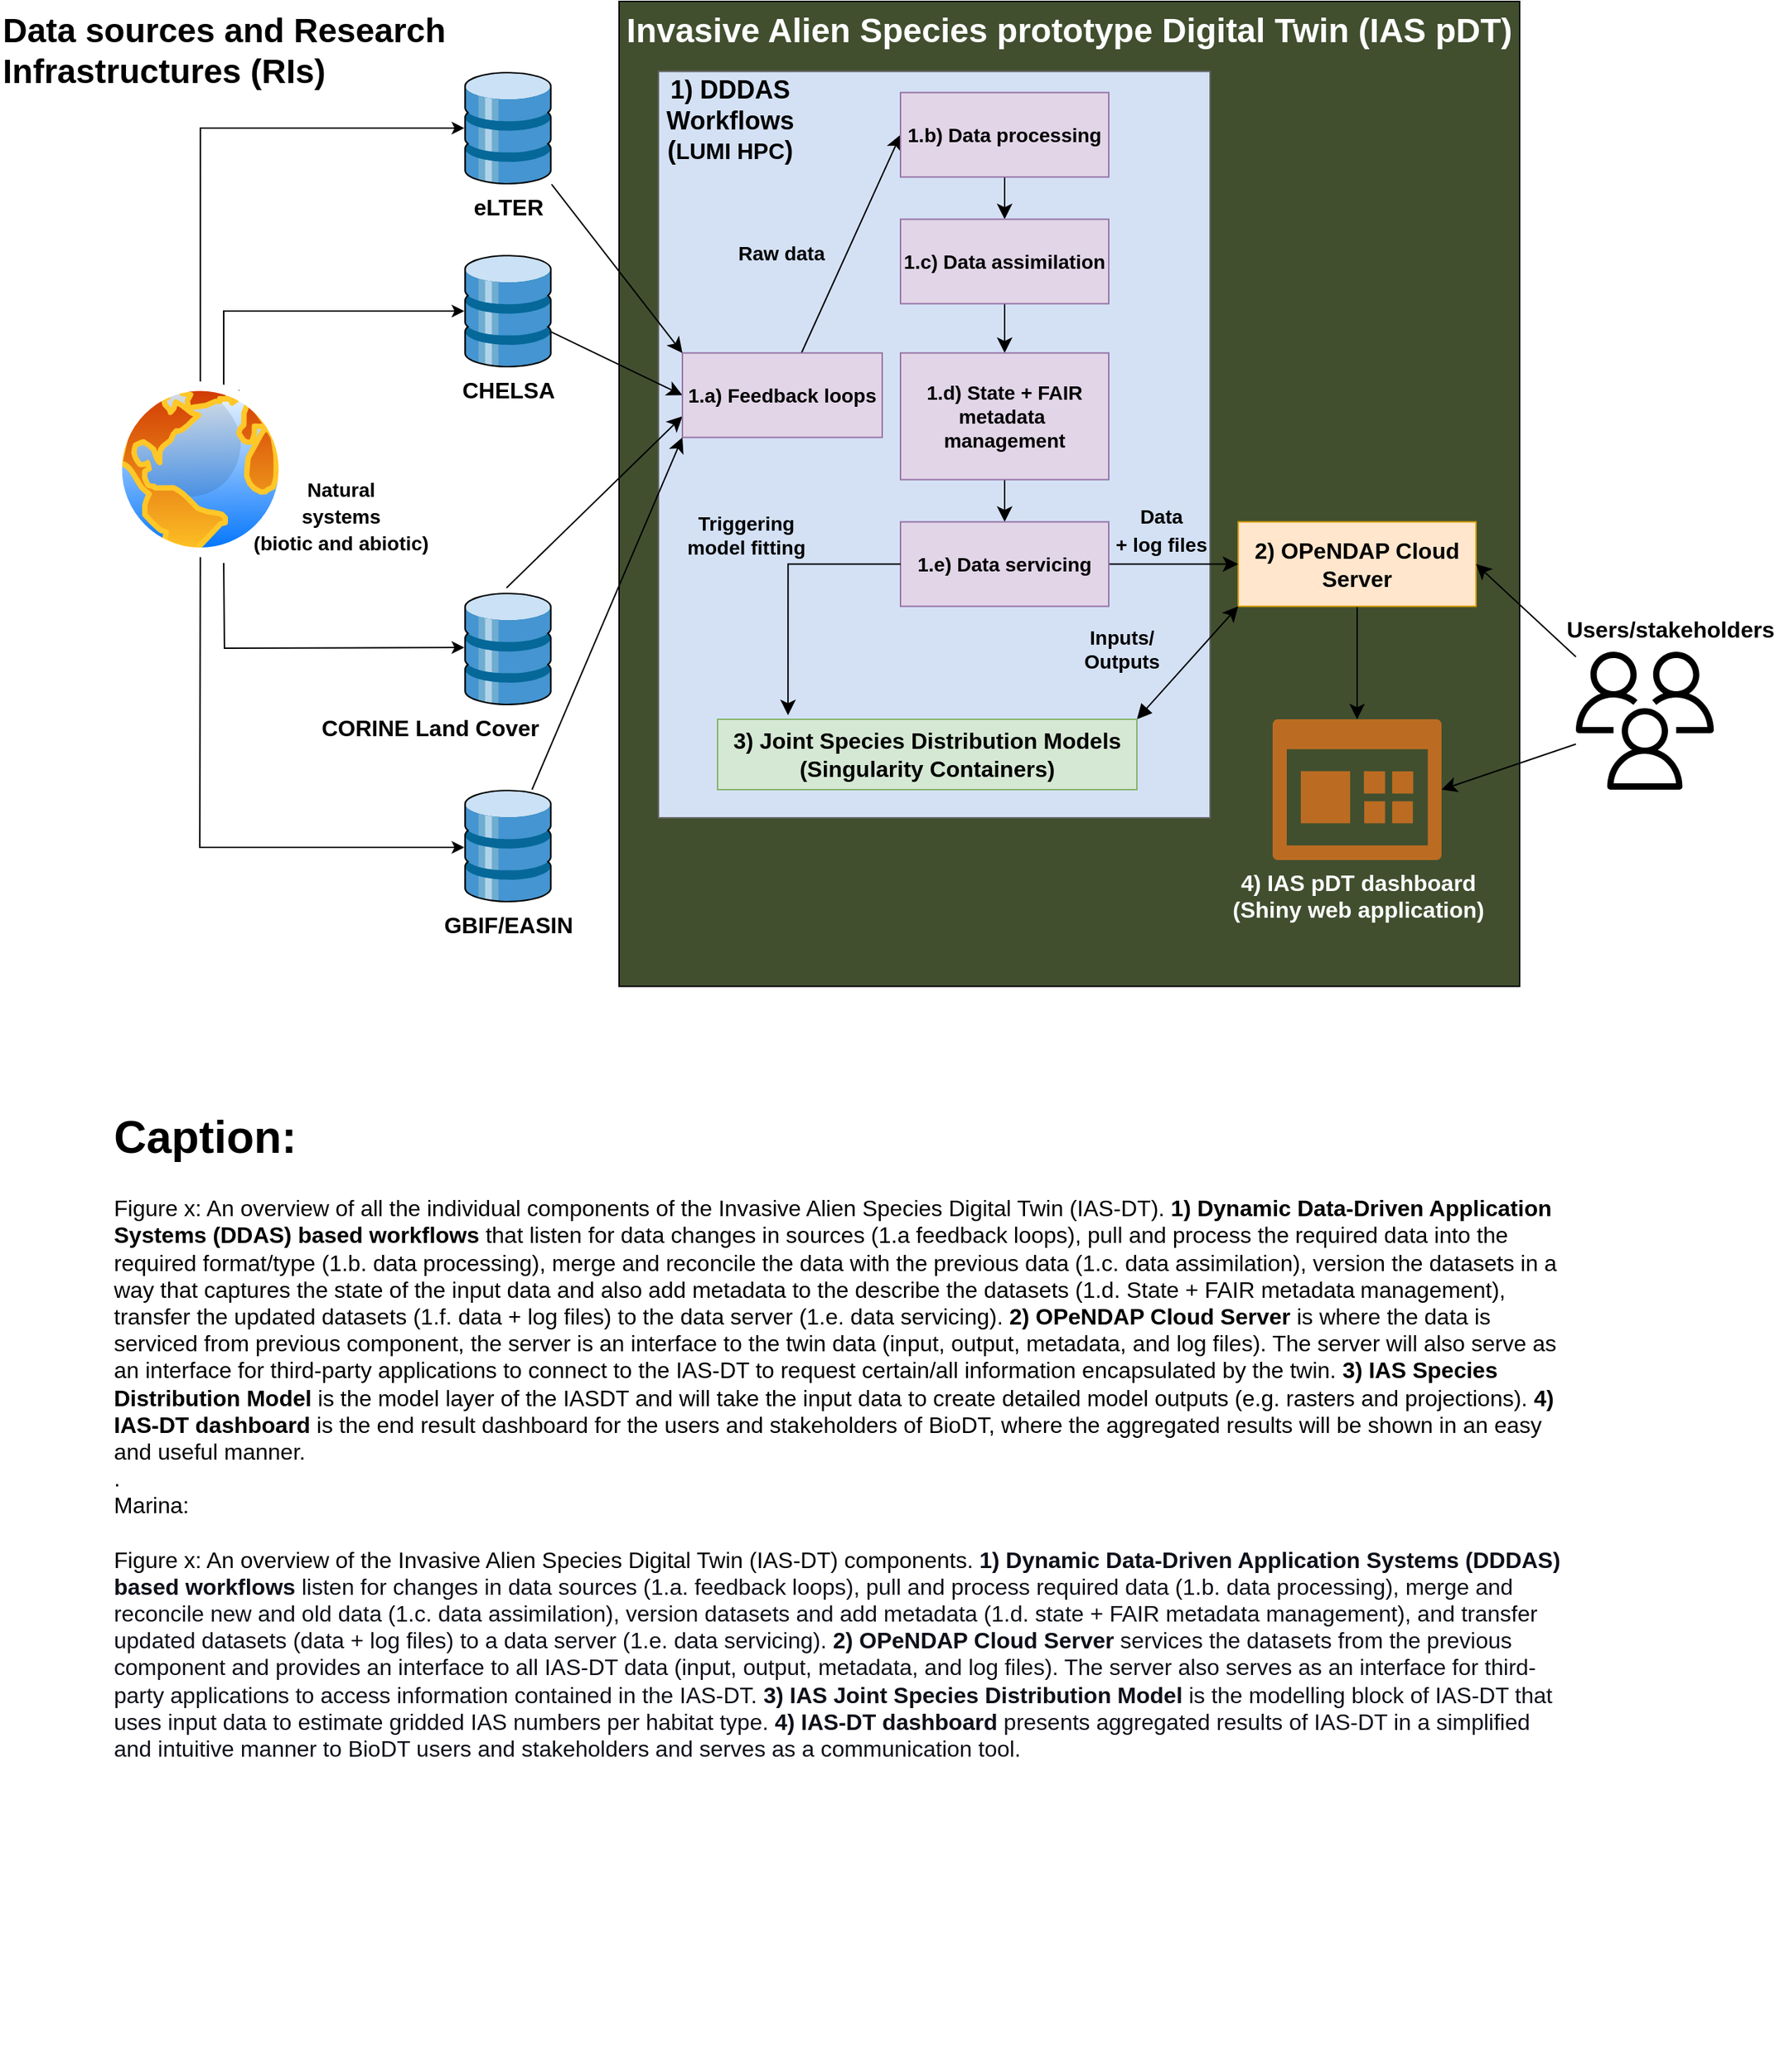 <mxfile version="24.1.0" type="device" pages="6">
  <diagram id="FLv6wKtwTMC0zlGijUnV" name="components">
    <mxGraphModel dx="1866" dy="1533" grid="1" gridSize="10" guides="1" tooltips="1" connect="1" arrows="1" fold="1" page="0" pageScale="1" pageWidth="1169" pageHeight="827" math="0" shadow="0">
      <root>
        <mxCell id="0" />
        <mxCell id="1" parent="0" />
        <mxCell id="gXTZv2P7BBiSV6SaVpun-3" value="&lt;b style=&quot;border-color: var(--border-color); font-size: 24px;&quot;&gt;Data sources and Research Infrastructures (RIs)&lt;/b&gt;" style="whiteSpace=wrap;html=1;fontSize=16;verticalAlign=top;align=left;fillColor=none;fontColor=default;strokeColor=none;labelBackgroundColor=none;" parent="1" vertex="1">
          <mxGeometry x="-20" y="-10" width="440" height="699.75" as="geometry" />
        </mxCell>
        <mxCell id="M4Ptm6btsPVG_hcBuYVW-1" value="&lt;b&gt;&lt;font style=&quot;font-size: 24px;&quot;&gt;Invasive Alien Species prototype Digital Twin (IAS pDT)&lt;/font&gt;&lt;/b&gt;" style="whiteSpace=wrap;html=1;fontSize=16;verticalAlign=top;align=center;fillColor=#414F2F;fontColor=#FFFFFF;" parent="1" vertex="1">
          <mxGeometry x="420" y="-10" width="640" height="699.75" as="geometry" />
        </mxCell>
        <mxCell id="M4Ptm6btsPVG_hcBuYVW-6" style="edgeStyle=none;curved=1;rounded=0;orthogonalLoop=1;jettySize=auto;html=1;entryX=1;entryY=0.5;entryDx=0;entryDy=0;fontSize=12;startSize=8;endSize=8;strokeColor=#000000;entryPerimeter=0;" parent="1" source="M4Ptm6btsPVG_hcBuYVW-7" target="M4Ptm6btsPVG_hcBuYVW-11" edge="1">
          <mxGeometry relative="1" as="geometry">
            <mxPoint x="1118" y="562.875" as="sourcePoint" />
            <mxPoint x="1018" y="584.75" as="targetPoint" />
          </mxGeometry>
        </mxCell>
        <mxCell id="8oq5mgtUacItaRD282cU-82" value="" style="rounded=0;whiteSpace=wrap;html=1;fontSize=14;fillColor=#D4E1F5;fontColor=#333333;strokeColor=#666666;" parent="1" vertex="1">
          <mxGeometry x="448" y="39.75" width="392" height="530.25" as="geometry" />
        </mxCell>
        <mxCell id="8oq5mgtUacItaRD282cU-2" style="edgeStyle=orthogonalEdgeStyle;rounded=0;orthogonalLoop=1;jettySize=auto;html=1;strokeWidth=1;startArrow=classic;startFill=1;endArrow=none;endFill=0;" parent="1" target="8oq5mgtUacItaRD282cU-76" edge="1" source="8oq5mgtUacItaRD282cU-3">
          <mxGeometry relative="1" as="geometry">
            <mxPoint x="296" y="79.75" as="sourcePoint" />
            <mxPoint x="98.5" y="284.75" as="targetPoint" />
          </mxGeometry>
        </mxCell>
        <mxCell id="8oq5mgtUacItaRD282cU-3" value="&lt;b style=&quot;&quot;&gt;&lt;font style=&quot;font-size: 16px;&quot;&gt;eLTER&lt;/font&gt;&lt;/b&gt;" style="shadow=0;dashed=0;html=1;labelPosition=center;verticalLabelPosition=bottom;verticalAlign=top;align=center;outlineConnect=0;shape=mxgraph.veeam.3d.datastore;" parent="1" vertex="1">
          <mxGeometry x="310" y="40" width="62" height="80" as="geometry" />
        </mxCell>
        <mxCell id="8oq5mgtUacItaRD282cU-5" style="edgeStyle=orthogonalEdgeStyle;rounded=0;orthogonalLoop=1;jettySize=auto;html=1;strokeWidth=1;startArrow=classic;startFill=1;endArrow=none;endFill=0;" parent="1" target="8oq5mgtUacItaRD282cU-76" edge="1">
          <mxGeometry relative="1" as="geometry">
            <mxPoint x="310" y="591" as="sourcePoint" />
            <mxPoint x="122" y="385" as="targetPoint" />
            <Array as="points">
              <mxPoint x="122" y="591" />
            </Array>
          </mxGeometry>
        </mxCell>
        <mxCell id="8oq5mgtUacItaRD282cU-6" value="&lt;b&gt;&lt;span style=&quot;font-size: 16px;&quot;&gt;GBIF/EASIN&lt;/span&gt;&lt;br&gt;&lt;/b&gt;" style="shadow=0;dashed=0;html=1;labelPosition=center;verticalLabelPosition=bottom;verticalAlign=top;align=center;outlineConnect=0;shape=mxgraph.veeam.3d.datastore;" parent="1" vertex="1">
          <mxGeometry x="310" y="550" width="62" height="80" as="geometry" />
        </mxCell>
        <mxCell id="8oq5mgtUacItaRD282cU-11" style="edgeStyle=orthogonalEdgeStyle;rounded=0;orthogonalLoop=1;jettySize=auto;html=1;strokeWidth=1;startArrow=classic;startFill=1;endArrow=none;endFill=0;" parent="1" edge="1">
          <mxGeometry relative="1" as="geometry">
            <mxPoint x="310" y="449" as="sourcePoint" />
            <mxPoint x="139" y="389" as="targetPoint" />
          </mxGeometry>
        </mxCell>
        <mxCell id="8oq5mgtUacItaRD282cU-70" style="edgeStyle=none;curved=1;rounded=0;orthogonalLoop=1;jettySize=auto;html=1;fontSize=12;startSize=8;endSize=8;entryX=0;entryY=0.75;entryDx=0;entryDy=0;" parent="1" target="8oq5mgtUacItaRD282cU-41" edge="1">
          <mxGeometry relative="1" as="geometry">
            <mxPoint x="358" y="389.75" as="targetPoint" />
            <mxPoint x="340" y="406.605" as="sourcePoint" />
          </mxGeometry>
        </mxCell>
        <mxCell id="8oq5mgtUacItaRD282cU-12" value="&lt;span style=&quot;font-size: 16px;&quot;&gt;&lt;b&gt;CORINE Land Cover&amp;nbsp; &amp;nbsp; &amp;nbsp; &amp;nbsp; &amp;nbsp; &amp;nbsp; &amp;nbsp; &amp;nbsp; &amp;nbsp; &amp;nbsp; &amp;nbsp; &amp;nbsp; &amp;nbsp;&lt;/b&gt;&lt;/span&gt;" style="shadow=0;dashed=0;html=1;labelPosition=center;verticalLabelPosition=bottom;verticalAlign=top;align=center;outlineConnect=0;shape=mxgraph.veeam.3d.datastore;" parent="1" vertex="1">
          <mxGeometry x="310" y="410" width="62" height="80" as="geometry" />
        </mxCell>
        <mxCell id="8oq5mgtUacItaRD282cU-69" style="edgeStyle=none;curved=1;rounded=0;orthogonalLoop=1;jettySize=auto;html=1;entryX=0;entryY=0.5;entryDx=0;entryDy=0;fontSize=12;startSize=8;endSize=8;" parent="1" source="8oq5mgtUacItaRD282cU-14" target="8oq5mgtUacItaRD282cU-41" edge="1">
          <mxGeometry relative="1" as="geometry">
            <mxPoint x="344" y="341.45" as="targetPoint" />
            <mxPoint x="340" y="307.077" as="sourcePoint" />
          </mxGeometry>
        </mxCell>
        <mxCell id="8oq5mgtUacItaRD282cU-14" value="&lt;b&gt;&lt;font style=&quot;font-size: 16px;&quot;&gt;CHELSA&lt;/font&gt;&lt;/b&gt;" style="shadow=0;dashed=0;html=1;labelPosition=center;verticalLabelPosition=bottom;verticalAlign=top;align=center;outlineConnect=0;shape=mxgraph.veeam.3d.datastore;" parent="1" vertex="1">
          <mxGeometry x="310" y="170" width="62" height="80" as="geometry" />
        </mxCell>
        <mxCell id="M4Ptm6btsPVG_hcBuYVW-3" style="edgeStyle=none;curved=1;rounded=0;orthogonalLoop=1;jettySize=auto;html=1;fontSize=12;startSize=8;endSize=8;entryX=0.5;entryY=0;entryDx=0;entryDy=0;entryPerimeter=0;strokeColor=#000000;" parent="1" source="8oq5mgtUacItaRD282cU-36" target="M4Ptm6btsPVG_hcBuYVW-11" edge="1">
          <mxGeometry relative="1" as="geometry">
            <mxPoint x="897.04" y="592.76" as="targetPoint" />
          </mxGeometry>
        </mxCell>
        <mxCell id="8oq5mgtUacItaRD282cU-36" value="2) OPeNDAP Cloud Server" style="whiteSpace=wrap;html=1;fontStyle=1;fillColor=#ffe6cc;strokeColor=#d79b00;fontSize=16;" parent="1" vertex="1">
          <mxGeometry x="860" y="359.75" width="169" height="60" as="geometry" />
        </mxCell>
        <mxCell id="8oq5mgtUacItaRD282cU-59" style="edgeStyle=none;curved=1;rounded=0;orthogonalLoop=1;jettySize=auto;html=1;fontSize=12;startSize=8;endSize=8;exitX=1;exitY=0;exitDx=0;exitDy=0;strokeWidth=1;strokeColor=#000000;startArrow=block;startFill=1;entryX=0;entryY=1;entryDx=0;entryDy=0;" parent="1" edge="1" target="8oq5mgtUacItaRD282cU-36" source="8oq5mgtUacItaRD282cU-37">
          <mxGeometry relative="1" as="geometry">
            <mxPoint x="760" y="500" as="sourcePoint" />
            <mxPoint x="900" y="420" as="targetPoint" />
          </mxGeometry>
        </mxCell>
        <mxCell id="8oq5mgtUacItaRD282cU-61" value="&lt;div&gt;Inputs/&lt;/div&gt;Outputs" style="edgeLabel;html=1;align=center;verticalAlign=middle;resizable=0;points=[];fontSize=14;fontStyle=1;fontColor=#000000;labelBackgroundColor=none;" parent="8oq5mgtUacItaRD282cU-59" vertex="1" connectable="0">
          <mxGeometry x="0.153" y="1" relative="1" as="geometry">
            <mxPoint x="-52" y="-3" as="offset" />
          </mxGeometry>
        </mxCell>
        <mxCell id="8oq5mgtUacItaRD282cU-37" value="3) Joint Species Distribution Models (Singularity Containers)" style="whiteSpace=wrap;html=1;fontStyle=1;fillColor=#d5e8d4;strokeColor=#82b366;fontSize=16;" parent="1" vertex="1">
          <mxGeometry x="490" y="500" width="298" height="50" as="geometry" />
        </mxCell>
        <mxCell id="8oq5mgtUacItaRD282cU-38" value="" style="edgeStyle=orthogonalEdgeStyle;rounded=0;orthogonalLoop=1;jettySize=auto;html=1;strokeWidth=1;startArrow=none;startFill=0;endArrow=classic;endFill=1;exitX=0.75;exitY=0;exitDx=0;exitDy=0;" parent="1" source="8oq5mgtUacItaRD282cU-76" target="8oq5mgtUacItaRD282cU-14" edge="1">
          <mxGeometry relative="1" as="geometry">
            <mxPoint x="196" y="319.817" as="sourcePoint" />
            <mxPoint x="300" y="329.75" as="targetPoint" />
            <Array as="points">
              <mxPoint x="139" y="267" />
              <mxPoint x="139" y="210" />
            </Array>
          </mxGeometry>
        </mxCell>
        <mxCell id="8oq5mgtUacItaRD282cU-49" value="" style="edgeStyle=none;curved=1;rounded=0;orthogonalLoop=1;jettySize=auto;html=1;fontSize=12;startSize=8;endSize=8;entryX=0;entryY=0.5;entryDx=0;entryDy=0;" parent="1" source="8oq5mgtUacItaRD282cU-41" target="8oq5mgtUacItaRD282cU-42" edge="1">
          <mxGeometry relative="1" as="geometry" />
        </mxCell>
        <mxCell id="gXTZv2P7BBiSV6SaVpun-1" value="&lt;font style=&quot;font-size: 14px;&quot;&gt;Raw data&lt;/font&gt;" style="edgeLabel;html=1;align=center;verticalAlign=middle;resizable=0;points=[];fontSize=16;labelBorderColor=none;spacing=2;fontStyle=1;labelBackgroundColor=none;" parent="8oq5mgtUacItaRD282cU-49" vertex="1" connectable="0">
          <mxGeometry x="-0.019" relative="1" as="geometry">
            <mxPoint x="-49" y="4" as="offset" />
          </mxGeometry>
        </mxCell>
        <mxCell id="8oq5mgtUacItaRD282cU-41" value="1.a) Feedback loops" style="rounded=0;whiteSpace=wrap;html=1;fontSize=14;fillColor=#e1d5e7;strokeColor=#9673a6;fontStyle=1" parent="1" vertex="1">
          <mxGeometry x="465" y="239.75" width="142" height="60" as="geometry" />
        </mxCell>
        <mxCell id="8oq5mgtUacItaRD282cU-47" value="" style="edgeStyle=none;curved=1;rounded=0;orthogonalLoop=1;jettySize=auto;html=1;fontSize=12;startSize=8;endSize=8;" parent="1" source="8oq5mgtUacItaRD282cU-42" target="8oq5mgtUacItaRD282cU-43" edge="1">
          <mxGeometry relative="1" as="geometry" />
        </mxCell>
        <mxCell id="8oq5mgtUacItaRD282cU-42" value="1.b) Data processing" style="rounded=0;whiteSpace=wrap;html=1;fontSize=14;fillColor=#e1d5e7;strokeColor=#9673a6;fontStyle=1" parent="1" vertex="1">
          <mxGeometry x="620" y="54.75" width="148" height="60" as="geometry" />
        </mxCell>
        <mxCell id="8oq5mgtUacItaRD282cU-48" value="" style="edgeStyle=none;curved=1;rounded=0;orthogonalLoop=1;jettySize=auto;html=1;fontSize=12;startSize=8;endSize=8;" parent="1" source="8oq5mgtUacItaRD282cU-43" target="8oq5mgtUacItaRD282cU-44" edge="1">
          <mxGeometry relative="1" as="geometry" />
        </mxCell>
        <mxCell id="8oq5mgtUacItaRD282cU-43" value="1.c) Data assimilation" style="rounded=0;whiteSpace=wrap;html=1;fontSize=14;fillColor=#e1d5e7;strokeColor=#9673a6;fontStyle=1" parent="1" vertex="1">
          <mxGeometry x="620" y="144.75" width="148" height="60" as="geometry" />
        </mxCell>
        <mxCell id="8oq5mgtUacItaRD282cU-57" value="" style="edgeStyle=none;curved=1;rounded=0;orthogonalLoop=1;jettySize=auto;html=1;fontSize=12;startSize=8;endSize=8;" parent="1" source="8oq5mgtUacItaRD282cU-44" target="8oq5mgtUacItaRD282cU-56" edge="1">
          <mxGeometry relative="1" as="geometry" />
        </mxCell>
        <mxCell id="8oq5mgtUacItaRD282cU-44" value="&lt;font style=&quot;font-size: 14px;&quot;&gt;1.d) State + FAIR metadata&amp;nbsp;&lt;br style=&quot;font-size: 14px;&quot;&gt;&lt;/font&gt;management" style="rounded=0;whiteSpace=wrap;html=1;fontSize=14;fillColor=#e1d5e7;strokeColor=#9673a6;fontStyle=1" parent="1" vertex="1">
          <mxGeometry x="620" y="239.75" width="148" height="90" as="geometry" />
        </mxCell>
        <mxCell id="8oq5mgtUacItaRD282cU-58" style="edgeStyle=none;curved=1;rounded=0;orthogonalLoop=1;jettySize=auto;html=1;fontSize=12;startSize=8;endSize=8;entryX=0;entryY=0.5;entryDx=0;entryDy=0;" parent="1" source="8oq5mgtUacItaRD282cU-56" target="8oq5mgtUacItaRD282cU-36" edge="1">
          <mxGeometry relative="1" as="geometry">
            <mxPoint x="870" y="360" as="targetPoint" />
          </mxGeometry>
        </mxCell>
        <mxCell id="8oq5mgtUacItaRD282cU-62" value="&lt;font style=&quot;font-size: 14px;&quot; color=&quot;#000000&quot;&gt;&lt;b style=&quot;&quot;&gt;Data &lt;br&gt;+ log files&lt;/b&gt;&lt;/font&gt;" style="edgeLabel;html=1;align=center;verticalAlign=middle;resizable=0;points=[];fontSize=16;fontColor=#4124FF;labelBackgroundColor=none;labelBorderColor=none;" parent="8oq5mgtUacItaRD282cU-58" vertex="1" connectable="0">
          <mxGeometry x="0.148" y="-1" relative="1" as="geometry">
            <mxPoint x="-16" y="-26" as="offset" />
          </mxGeometry>
        </mxCell>
        <mxCell id="8oq5mgtUacItaRD282cU-56" value="1.e) Data servicing" style="rounded=0;whiteSpace=wrap;html=1;fontSize=14;fillColor=#e1d5e7;strokeColor=#9673a6;fontStyle=1" parent="1" vertex="1">
          <mxGeometry x="620" y="359.75" width="148" height="60" as="geometry" />
        </mxCell>
        <mxCell id="8oq5mgtUacItaRD282cU-76" value="&lt;b style=&quot;font-size: 14px;&quot;&gt;Natural &lt;br&gt;systems &lt;br&gt;(biotic and abiotic)&lt;/b&gt;" style="image;aspect=fixed;perimeter=ellipsePerimeter;html=1;align=center;shadow=0;dashed=0;spacingTop=-65;image=img/lib/active_directory/internet_globe.svg;fontSize=16;labelBackgroundColor=none;labelBorderColor=none;perimeterSpacing=0;imageBorder=none;spacingLeft=200;spacingBottom=0;" parent="1" vertex="1">
          <mxGeometry x="60" y="260" width="124.75" height="124.75" as="geometry" />
        </mxCell>
        <mxCell id="8oq5mgtUacItaRD282cU-79" value="&lt;font style=&quot;font-size: 18px;&quot;&gt;&lt;b style=&quot;font-size: 18px;&quot;&gt;1) DDDAS Workflows (&lt;/b&gt;&lt;span style=&quot;font-size: 16px; font-weight: 700;&quot;&gt;LUMI HPC&lt;/span&gt;&lt;b style=&quot;font-size: 18px;&quot;&gt;)&lt;/b&gt;&lt;/font&gt;" style="text;strokeColor=none;align=center;fillColor=none;html=1;verticalAlign=middle;whiteSpace=wrap;rounded=0;fontSize=18;" parent="1" vertex="1">
          <mxGeometry x="449" y="59.75" width="100" height="30" as="geometry" />
        </mxCell>
        <mxCell id="lByZxSQ0IdbYSB2oB91h-2" style="rounded=0;orthogonalLoop=1;jettySize=auto;html=1;entryX=1;entryY=0.5;entryDx=0;entryDy=0;fontSize=12;startSize=8;endSize=8;fontColor=#FFFFFF;strokeColor=#000000;labelBorderColor=none;labelBackgroundColor=#FFFFFF;" parent="1" source="M4Ptm6btsPVG_hcBuYVW-7" target="8oq5mgtUacItaRD282cU-36" edge="1">
          <mxGeometry relative="1" as="geometry" />
        </mxCell>
        <mxCell id="M4Ptm6btsPVG_hcBuYVW-7" value="&lt;b style=&quot;border-color: var(--border-color); font-size: 16px;&quot;&gt;&lt;font color=&quot;#000000&quot;&gt;&amp;nbsp; &amp;nbsp; &amp;nbsp; &amp;nbsp; Users/stakeholders&lt;/font&gt;&lt;/b&gt;" style="sketch=0;outlineConnect=0;dashed=0;verticalLabelPosition=bottom;verticalAlign=top;align=center;html=1;fontSize=12;fontStyle=0;aspect=fixed;pointerEvents=1;shape=mxgraph.aws4.users;fontColor=#FFFFFF;spacingTop=-130;fillColor=#000000;" parent="1" vertex="1">
          <mxGeometry x="1100" y="452" width="98" height="98" as="geometry" />
        </mxCell>
        <mxCell id="M4Ptm6btsPVG_hcBuYVW-10" value="&lt;h1&gt;&lt;b&gt;Caption: &lt;/b&gt;&lt;/h1&gt;Figure x: An overview of all the individual components of the Invasive Alien Species Digital Twin (IAS-DT). &lt;b&gt;1) Dynamic Data-Driven Application Systems (DDAS) based workflows &lt;/b&gt;that listen for data changes in sources (1.a feedback loops), pull and process the required data into the required format/type (1.b. data processing), merge and reconcile the data with the previous data (1.c. data assimilation), version the datasets in a way that captures the state of the input data and also add metadata to the describe the datasets (&lt;font style=&quot;border-color: var(--border-color); text-align: center; font-size: 16px;&quot;&gt;1.d. State + FAIR metadata&lt;/font&gt;&lt;font style=&quot;border-color: var(--border-color); font-size: 14px; font-weight: 700; text-align: center;&quot;&gt;&amp;nbsp;&lt;/font&gt;management), transfer the updated datasets (1.f. data + log files) to the data server (1.e. data servicing). &lt;b&gt;2) OPeNDAP Cloud Server&lt;/b&gt; is where the data is serviced from previous component, the server is an interface to the twin data (input, output, metadata, and log files). The server will also serve as an interface for third-party applications to connect to the IAS-DT to request certain/all information encapsulated by the twin. &lt;b&gt;3) IAS Species Distribution Model&lt;/b&gt; is the model layer of the IASDT and will take the input data to create detailed model outputs (e.g. rasters and projections). &lt;b&gt;4) IAS-DT dashboard&lt;/b&gt; is the end result dashboard for the users and stakeholders of BioDT, where the aggregated results will be shown in an easy and useful manner.&amp;nbsp;&lt;br&gt;.&lt;br&gt;Marina:&lt;br&gt;&lt;br&gt;&lt;div style=&quot;caret-color: rgb(0, 0, 0);&quot;&gt;&lt;font style=&quot;font-size: 16px;&quot;&gt;Figure x: An overview of the Invasive Alien Species Digital Twin (IAS-DT) components.&amp;nbsp;&lt;strong style=&quot;color: rgb(14, 16, 26); margin-top: 0pt; margin-bottom: 0pt;&quot;&gt;1) Dynamic Data-Driven Application Systems (DDDAS) based workflows&lt;/strong&gt;&lt;span style=&quot;color: rgb(14, 16, 26); margin-top: 0pt; margin-bottom: 0pt;&quot; data-preserver-spaces=&quot;true&quot;&gt;&amp;nbsp;listen for changes in data sources (1.a. feedback loops), pull and process required data (1.b. data processing), merge and reconcile new and old data (1.c. data assimilation), version datasets and add metadata (1.d. state + FAIR metadata management), and transfer updated datasets (data + log files) to a data server (1.e. data servicing).&amp;nbsp;&lt;/span&gt;&lt;strong style=&quot;color: rgb(14, 16, 26); margin-top: 0pt; margin-bottom: 0pt;&quot;&gt;2) OPeNDAP Cloud Server&lt;/strong&gt;&lt;span style=&quot;color: rgb(14, 16, 26); margin-top: 0pt; margin-bottom: 0pt;&quot; data-preserver-spaces=&quot;true&quot;&gt;&amp;nbsp;services the datasets from the previous component and provides an interface to all IAS-DT data (input, output, metadata, and log files). The server also serves as an interface for third-party applications to access information contained in the IAS-DT.&amp;nbsp;&lt;/span&gt;&lt;strong style=&quot;color: rgb(14, 16, 26); margin-top: 0pt; margin-bottom: 0pt;&quot;&gt;3) IAS Joint Species Distribution Model&lt;/strong&gt;&lt;span style=&quot;color: rgb(14, 16, 26); margin-top: 0pt; margin-bottom: 0pt;&quot; data-preserver-spaces=&quot;true&quot;&gt;&amp;nbsp;is the modelling block of IAS-DT that uses input data to estimate gridded IAS numbers per habitat type.&amp;nbsp;&lt;/span&gt;&lt;strong style=&quot;color: rgb(14, 16, 26); margin-top: 0pt; margin-bottom: 0pt;&quot;&gt;4) IAS-DT dashboard&lt;/strong&gt;&lt;span style=&quot;color: rgb(14, 16, 26); margin-top: 0pt; margin-bottom: 0pt;&quot; data-preserver-spaces=&quot;true&quot;&gt;&amp;nbsp;presents aggregated results of IAS-DT in a simplified and intuitive manner to BioDT users and stakeholders and serves as a communication tool.&lt;/span&gt;&lt;/font&gt;&lt;/div&gt;&lt;div&gt;&lt;span style=&quot;color: rgb(14, 16, 26); margin-top: 0pt; margin-bottom: 0pt;&quot; data-preserver-spaces=&quot;true&quot;&gt;&lt;br&gt;&lt;/span&gt;&lt;/div&gt;" style="text;html=1;strokeColor=none;fillColor=none;align=left;verticalAlign=top;whiteSpace=wrap;rounded=0;fontSize=16;" parent="1" vertex="1">
          <mxGeometry x="59" y="750" width="1030" height="710" as="geometry" />
        </mxCell>
        <mxCell id="M4Ptm6btsPVG_hcBuYVW-11" value="&lt;font color=&quot;#ffffff&quot;&gt;&lt;b&gt;4) IAS pDT dashboard &lt;br&gt;(Shiny web application)&lt;/b&gt;&lt;/font&gt;" style="sketch=0;pointerEvents=1;shadow=0;dashed=0;html=1;strokeColor=none;labelPosition=center;verticalLabelPosition=bottom;verticalAlign=top;align=center;fillColor=#BC6C22;shape=mxgraph.mscae.intune.dashboard;fontSize=16;" parent="1" vertex="1">
          <mxGeometry x="884.5" y="500" width="120" height="100" as="geometry" />
        </mxCell>
        <mxCell id="PMvk7P2mvvcW-RrGrqnw-3" style="edgeStyle=orthogonalEdgeStyle;rounded=0;orthogonalLoop=1;jettySize=auto;html=1;entryX=0.168;entryY=-0.058;entryDx=0;entryDy=0;entryPerimeter=0;fontSize=12;startSize=8;endSize=8;exitX=0;exitY=0.5;exitDx=0;exitDy=0;" parent="1" source="8oq5mgtUacItaRD282cU-56" target="8oq5mgtUacItaRD282cU-37" edge="1">
          <mxGeometry relative="1" as="geometry" />
        </mxCell>
        <mxCell id="PMvk7P2mvvcW-RrGrqnw-4" value="Triggering&lt;div&gt;&amp;nbsp;model fitting&amp;nbsp;&lt;/div&gt;" style="edgeLabel;html=1;align=center;verticalAlign=middle;resizable=0;points=[];fontSize=14;labelBackgroundColor=none;fontStyle=1" parent="PMvk7P2mvvcW-RrGrqnw-3" vertex="1" connectable="0">
          <mxGeometry x="-0.347" relative="1" as="geometry">
            <mxPoint x="-49" y="-21" as="offset" />
          </mxGeometry>
        </mxCell>
        <mxCell id="8oq5mgtUacItaRD282cU-71" style="edgeStyle=none;curved=1;rounded=0;orthogonalLoop=1;jettySize=auto;html=1;entryX=0;entryY=1;entryDx=0;entryDy=0;fontSize=12;startSize=8;endSize=8;" parent="1" source="8oq5mgtUacItaRD282cU-6" target="8oq5mgtUacItaRD282cU-41" edge="1">
          <mxGeometry relative="1" as="geometry">
            <mxPoint x="430" y="400" as="targetPoint" />
          </mxGeometry>
        </mxCell>
        <mxCell id="8oq5mgtUacItaRD282cU-67" style="edgeStyle=none;curved=1;rounded=0;orthogonalLoop=1;jettySize=auto;html=1;entryX=0;entryY=0;entryDx=0;entryDy=0;fontSize=12;startSize=8;endSize=8;" parent="1" target="8oq5mgtUacItaRD282cU-41" edge="1" source="8oq5mgtUacItaRD282cU-3">
          <mxGeometry relative="1" as="geometry">
            <mxPoint x="372" y="305.45" as="targetPoint" />
            <mxPoint x="340" y="108.02" as="sourcePoint" />
          </mxGeometry>
        </mxCell>
      </root>
    </mxGraphModel>
  </diagram>
  <diagram name="Copy of components" id="PfgA05jLuvcBt0vq9p9Z">
    <mxGraphModel dx="1426" dy="1193" grid="1" gridSize="10" guides="1" tooltips="1" connect="1" arrows="1" fold="1" page="0" pageScale="1" pageWidth="1169" pageHeight="827" math="0" shadow="0">
      <root>
        <mxCell id="xPCtE0VwJ0K0W33s_pL4-0" />
        <mxCell id="xPCtE0VwJ0K0W33s_pL4-1" parent="xPCtE0VwJ0K0W33s_pL4-0" />
        <mxCell id="xPCtE0VwJ0K0W33s_pL4-2" style="edgeStyle=none;curved=1;rounded=0;orthogonalLoop=1;jettySize=auto;html=1;entryX=0;entryY=1;entryDx=0;entryDy=0;fontSize=12;startSize=8;endSize=8;" edge="1" parent="xPCtE0VwJ0K0W33s_pL4-1" source="xPCtE0VwJ0K0W33s_pL4-12" target="xPCtE0VwJ0K0W33s_pL4-28">
          <mxGeometry relative="1" as="geometry">
            <mxPoint x="430" y="400" as="targetPoint" />
          </mxGeometry>
        </mxCell>
        <mxCell id="xPCtE0VwJ0K0W33s_pL4-3" value="&lt;b&gt;&lt;font style=&quot;font-size: 24px;&quot;&gt;Invasive Alien Species Prototype Digital Twin (IAS pDT)&lt;/font&gt;&lt;/b&gt;" style="whiteSpace=wrap;html=1;fontSize=16;verticalAlign=top;align=center;fillColor=#414F2F;fontColor=#FFFFFF;" vertex="1" parent="xPCtE0VwJ0K0W33s_pL4-1">
          <mxGeometry x="420" y="-10" width="640" height="699.75" as="geometry" />
        </mxCell>
        <mxCell id="xPCtE0VwJ0K0W33s_pL4-4" style="edgeStyle=none;curved=1;rounded=0;orthogonalLoop=1;jettySize=auto;html=1;entryX=1;entryY=0.5;entryDx=0;entryDy=0;fontSize=12;startSize=8;endSize=8;strokeColor=#000000;entryPerimeter=0;" edge="1" parent="xPCtE0VwJ0K0W33s_pL4-1" source="xPCtE0VwJ0K0W33s_pL4-42" target="xPCtE0VwJ0K0W33s_pL4-44">
          <mxGeometry relative="1" as="geometry">
            <mxPoint x="1118" y="562.875" as="sourcePoint" />
            <mxPoint x="1018" y="584.75" as="targetPoint" />
          </mxGeometry>
        </mxCell>
        <mxCell id="xPCtE0VwJ0K0W33s_pL4-5" value="Interaction" style="edgeLabel;html=1;align=center;verticalAlign=middle;resizable=0;points=[];fontSize=14;labelBackgroundColor=none;fontColor=#FFFFFF;fontStyle=1" vertex="1" connectable="0" parent="xPCtE0VwJ0K0W33s_pL4-4">
          <mxGeometry x="-0.351" y="1" relative="1" as="geometry">
            <mxPoint x="41" y="21" as="offset" />
          </mxGeometry>
        </mxCell>
        <mxCell id="xPCtE0VwJ0K0W33s_pL4-6" value="&lt;b style=&quot;border-color: var(--border-color); font-size: 24px;&quot;&gt;Data sources and Research Infrastructures (RIs)&lt;/b&gt;" style="whiteSpace=wrap;html=1;fontSize=16;verticalAlign=top;align=left;fillColor=none;fontColor=default;strokeColor=none;labelBackgroundColor=none;" vertex="1" parent="xPCtE0VwJ0K0W33s_pL4-1">
          <mxGeometry x="-20" y="-10" width="440" height="699.75" as="geometry" />
        </mxCell>
        <mxCell id="xPCtE0VwJ0K0W33s_pL4-7" value="" style="rounded=0;whiteSpace=wrap;html=1;fontSize=14;fillColor=#D4E1F5;fontColor=#333333;strokeColor=#666666;" vertex="1" parent="xPCtE0VwJ0K0W33s_pL4-1">
          <mxGeometry x="448" y="39.75" width="392" height="530.25" as="geometry" />
        </mxCell>
        <mxCell id="xPCtE0VwJ0K0W33s_pL4-8" style="edgeStyle=orthogonalEdgeStyle;rounded=0;orthogonalLoop=1;jettySize=auto;html=1;strokeWidth=1;startArrow=classic;startFill=1;endArrow=none;endFill=0;" edge="1" parent="xPCtE0VwJ0K0W33s_pL4-1" target="xPCtE0VwJ0K0W33s_pL4-39">
          <mxGeometry relative="1" as="geometry">
            <mxPoint x="296" y="79.75" as="sourcePoint" />
            <mxPoint x="98.5" y="284.75" as="targetPoint" />
          </mxGeometry>
        </mxCell>
        <mxCell id="xPCtE0VwJ0K0W33s_pL4-9" style="edgeStyle=none;curved=1;rounded=0;orthogonalLoop=1;jettySize=auto;html=1;entryX=0;entryY=0;entryDx=0;entryDy=0;fontSize=12;startSize=8;endSize=8;" edge="1" parent="xPCtE0VwJ0K0W33s_pL4-1" target="xPCtE0VwJ0K0W33s_pL4-28">
          <mxGeometry relative="1" as="geometry">
            <mxPoint x="372" y="305.45" as="targetPoint" />
            <mxPoint x="340" y="108.02" as="sourcePoint" />
          </mxGeometry>
        </mxCell>
        <mxCell id="xPCtE0VwJ0K0W33s_pL4-10" value="&lt;b style=&quot;&quot;&gt;&lt;font style=&quot;font-size: 16px;&quot;&gt;eLTER&lt;/font&gt;&lt;span style=&quot;font-size: 13px;&quot;&gt;&amp;nbsp;&lt;/span&gt;&lt;/b&gt;" style="shadow=0;dashed=0;html=1;labelPosition=center;verticalLabelPosition=bottom;verticalAlign=top;align=center;outlineConnect=0;shape=mxgraph.veeam.3d.datastore;" vertex="1" parent="xPCtE0VwJ0K0W33s_pL4-1">
          <mxGeometry x="310" y="40" width="62" height="80" as="geometry" />
        </mxCell>
        <mxCell id="xPCtE0VwJ0K0W33s_pL4-11" style="edgeStyle=orthogonalEdgeStyle;rounded=0;orthogonalLoop=1;jettySize=auto;html=1;entryX=0.5;entryY=1;entryDx=0;entryDy=0;strokeWidth=1;startArrow=classic;startFill=1;endArrow=none;endFill=0;" edge="1" parent="xPCtE0VwJ0K0W33s_pL4-1" target="xPCtE0VwJ0K0W33s_pL4-39">
          <mxGeometry relative="1" as="geometry">
            <mxPoint x="296" y="559.75" as="sourcePoint" />
            <mxPoint x="98.5" y="354.75" as="targetPoint" />
          </mxGeometry>
        </mxCell>
        <mxCell id="xPCtE0VwJ0K0W33s_pL4-12" value="&lt;b&gt;&lt;span style=&quot;font-size: 16px;&quot;&gt;GBIF/EASIN&lt;/span&gt;&lt;br&gt;&lt;/b&gt;" style="shadow=0;dashed=0;html=1;labelPosition=center;verticalLabelPosition=bottom;verticalAlign=top;align=center;outlineConnect=0;shape=mxgraph.veeam.3d.datastore;" vertex="1" parent="xPCtE0VwJ0K0W33s_pL4-1">
          <mxGeometry x="310" y="520" width="62" height="80" as="geometry" />
        </mxCell>
        <mxCell id="xPCtE0VwJ0K0W33s_pL4-13" style="edgeStyle=orthogonalEdgeStyle;rounded=0;orthogonalLoop=1;jettySize=auto;html=1;strokeWidth=1;startArrow=classic;startFill=1;endArrow=none;endFill=0;" edge="1" parent="xPCtE0VwJ0K0W33s_pL4-1">
          <mxGeometry relative="1" as="geometry">
            <mxPoint x="296" y="439.75" as="sourcePoint" />
            <mxPoint x="139" y="370" as="targetPoint" />
          </mxGeometry>
        </mxCell>
        <mxCell id="xPCtE0VwJ0K0W33s_pL4-14" style="edgeStyle=none;curved=1;rounded=0;orthogonalLoop=1;jettySize=auto;html=1;fontSize=12;startSize=8;endSize=8;entryX=0;entryY=0.75;entryDx=0;entryDy=0;" edge="1" parent="xPCtE0VwJ0K0W33s_pL4-1" target="xPCtE0VwJ0K0W33s_pL4-28">
          <mxGeometry relative="1" as="geometry">
            <mxPoint x="358" y="389.75" as="targetPoint" />
            <mxPoint x="340" y="406.605" as="sourcePoint" />
          </mxGeometry>
        </mxCell>
        <mxCell id="xPCtE0VwJ0K0W33s_pL4-15" value="&lt;span style=&quot;font-size: 16px;&quot;&gt;&lt;b&gt;CORINE Land Cover&lt;/b&gt;&lt;/span&gt;" style="shadow=0;dashed=0;html=1;labelPosition=center;verticalLabelPosition=bottom;verticalAlign=top;align=center;outlineConnect=0;shape=mxgraph.veeam.3d.datastore;" vertex="1" parent="xPCtE0VwJ0K0W33s_pL4-1">
          <mxGeometry x="310" y="400" width="62" height="80" as="geometry" />
        </mxCell>
        <mxCell id="xPCtE0VwJ0K0W33s_pL4-16" style="edgeStyle=none;curved=1;rounded=0;orthogonalLoop=1;jettySize=auto;html=1;entryX=0;entryY=0.5;entryDx=0;entryDy=0;fontSize=12;startSize=8;endSize=8;" edge="1" parent="xPCtE0VwJ0K0W33s_pL4-1" source="xPCtE0VwJ0K0W33s_pL4-17" target="xPCtE0VwJ0K0W33s_pL4-28">
          <mxGeometry relative="1" as="geometry">
            <mxPoint x="344" y="341.45" as="targetPoint" />
            <mxPoint x="340" y="307.077" as="sourcePoint" />
          </mxGeometry>
        </mxCell>
        <mxCell id="xPCtE0VwJ0K0W33s_pL4-17" value="&lt;b&gt;&lt;font style=&quot;font-size: 16px;&quot;&gt;CHELSA&lt;/font&gt;&lt;/b&gt;" style="shadow=0;dashed=0;html=1;labelPosition=center;verticalLabelPosition=bottom;verticalAlign=top;align=center;outlineConnect=0;shape=mxgraph.veeam.3d.datastore;" vertex="1" parent="xPCtE0VwJ0K0W33s_pL4-1">
          <mxGeometry x="310" y="190" width="62" height="80" as="geometry" />
        </mxCell>
        <mxCell id="xPCtE0VwJ0K0W33s_pL4-18" value="" style="rounded=0;orthogonalLoop=1;jettySize=auto;html=1;strokeWidth=2;startArrow=none;startFill=0;exitX=0.25;exitY=1;exitDx=0;exitDy=0;entryX=0.5;entryY=0;entryDx=0;entryDy=0;strokeColor=#000000;" edge="1" parent="xPCtE0VwJ0K0W33s_pL4-1" source="xPCtE0VwJ0K0W33s_pL4-21" target="xPCtE0VwJ0K0W33s_pL4-24">
          <mxGeometry relative="1" as="geometry" />
        </mxCell>
        <mxCell id="xPCtE0VwJ0K0W33s_pL4-19" value="Inputs" style="edgeLabel;html=1;align=center;verticalAlign=middle;resizable=0;points=[];fontSize=14;fontStyle=1;labelBackgroundColor=none;fontColor=#000000;" vertex="1" connectable="0" parent="xPCtE0VwJ0K0W33s_pL4-18">
          <mxGeometry x="-0.163" y="-1" relative="1" as="geometry">
            <mxPoint x="-110" y="9" as="offset" />
          </mxGeometry>
        </mxCell>
        <mxCell id="xPCtE0VwJ0K0W33s_pL4-20" style="edgeStyle=none;curved=1;rounded=0;orthogonalLoop=1;jettySize=auto;html=1;fontSize=12;startSize=8;endSize=8;entryX=0.5;entryY=0;entryDx=0;entryDy=0;entryPerimeter=0;exitX=1;exitY=1;exitDx=0;exitDy=0;strokeColor=#000000;" edge="1" parent="xPCtE0VwJ0K0W33s_pL4-1" source="xPCtE0VwJ0K0W33s_pL4-21" target="xPCtE0VwJ0K0W33s_pL4-44">
          <mxGeometry relative="1" as="geometry">
            <mxPoint x="897.04" y="592.76" as="targetPoint" />
          </mxGeometry>
        </mxCell>
        <mxCell id="xPCtE0VwJ0K0W33s_pL4-21" value="2) OPeNDAP Cloud Server" style="whiteSpace=wrap;html=1;fontStyle=1;fillColor=#ffe6cc;strokeColor=#d79b00;fontSize=16;" vertex="1" parent="xPCtE0VwJ0K0W33s_pL4-1">
          <mxGeometry x="860" y="340" width="169" height="60" as="geometry" />
        </mxCell>
        <mxCell id="xPCtE0VwJ0K0W33s_pL4-22" style="edgeStyle=none;curved=1;rounded=0;orthogonalLoop=1;jettySize=auto;html=1;fontSize=12;startSize=8;endSize=8;exitX=0.75;exitY=0;exitDx=0;exitDy=0;strokeWidth=2;strokeColor=#000000;entryX=0.647;entryY=1.05;entryDx=0;entryDy=0;entryPerimeter=0;" edge="1" parent="xPCtE0VwJ0K0W33s_pL4-1">
          <mxGeometry relative="1" as="geometry">
            <mxPoint x="760" y="500" as="sourcePoint" />
            <mxPoint x="1015.843" y="403" as="targetPoint" />
          </mxGeometry>
        </mxCell>
        <mxCell id="xPCtE0VwJ0K0W33s_pL4-23" value="Outputs" style="edgeLabel;html=1;align=center;verticalAlign=middle;resizable=0;points=[];fontSize=14;fontStyle=1;fontColor=#000000;labelBackgroundColor=none;" vertex="1" connectable="0" parent="xPCtE0VwJ0K0W33s_pL4-22">
          <mxGeometry x="0.153" y="1" relative="1" as="geometry">
            <mxPoint x="-103" y="18" as="offset" />
          </mxGeometry>
        </mxCell>
        <mxCell id="xPCtE0VwJ0K0W33s_pL4-24" value="3) Joint Species Distribution Model (Singularity)" style="whiteSpace=wrap;html=1;fontStyle=1;fillColor=#d5e8d4;strokeColor=#82b366;fontSize=16;" vertex="1" parent="xPCtE0VwJ0K0W33s_pL4-1">
          <mxGeometry x="490" y="500" width="298" height="50" as="geometry" />
        </mxCell>
        <mxCell id="xPCtE0VwJ0K0W33s_pL4-25" value="" style="edgeStyle=orthogonalEdgeStyle;rounded=0;orthogonalLoop=1;jettySize=auto;html=1;strokeWidth=1;startArrow=none;startFill=0;endArrow=classic;endFill=1;exitX=0.75;exitY=0;exitDx=0;exitDy=0;" edge="1" parent="xPCtE0VwJ0K0W33s_pL4-1" source="xPCtE0VwJ0K0W33s_pL4-39" target="xPCtE0VwJ0K0W33s_pL4-17">
          <mxGeometry relative="1" as="geometry">
            <mxPoint x="196" y="319.817" as="sourcePoint" />
            <mxPoint x="300" y="329.75" as="targetPoint" />
            <Array as="points">
              <mxPoint x="139" y="230" />
            </Array>
          </mxGeometry>
        </mxCell>
        <mxCell id="xPCtE0VwJ0K0W33s_pL4-26" value="" style="edgeStyle=none;curved=1;rounded=0;orthogonalLoop=1;jettySize=auto;html=1;fontSize=12;startSize=8;endSize=8;entryX=0;entryY=0.5;entryDx=0;entryDy=0;" edge="1" parent="xPCtE0VwJ0K0W33s_pL4-1" source="xPCtE0VwJ0K0W33s_pL4-28" target="xPCtE0VwJ0K0W33s_pL4-30">
          <mxGeometry relative="1" as="geometry" />
        </mxCell>
        <mxCell id="xPCtE0VwJ0K0W33s_pL4-27" value="&lt;font style=&quot;font-size: 14px;&quot;&gt;Raw data&lt;/font&gt;" style="edgeLabel;html=1;align=center;verticalAlign=middle;resizable=0;points=[];fontSize=16;labelBorderColor=none;spacing=2;fontStyle=1;labelBackgroundColor=none;" vertex="1" connectable="0" parent="xPCtE0VwJ0K0W33s_pL4-26">
          <mxGeometry x="-0.019" relative="1" as="geometry">
            <mxPoint x="-49" y="4" as="offset" />
          </mxGeometry>
        </mxCell>
        <mxCell id="xPCtE0VwJ0K0W33s_pL4-28" value="1.a) Feedback loops" style="rounded=0;whiteSpace=wrap;html=1;fontSize=14;fillColor=#e1d5e7;strokeColor=#9673a6;fontStyle=1" vertex="1" parent="xPCtE0VwJ0K0W33s_pL4-1">
          <mxGeometry x="465" y="239.75" width="142" height="60" as="geometry" />
        </mxCell>
        <mxCell id="xPCtE0VwJ0K0W33s_pL4-29" value="" style="edgeStyle=none;curved=1;rounded=0;orthogonalLoop=1;jettySize=auto;html=1;fontSize=12;startSize=8;endSize=8;" edge="1" parent="xPCtE0VwJ0K0W33s_pL4-1" source="xPCtE0VwJ0K0W33s_pL4-30" target="xPCtE0VwJ0K0W33s_pL4-32">
          <mxGeometry relative="1" as="geometry" />
        </mxCell>
        <mxCell id="xPCtE0VwJ0K0W33s_pL4-30" value="1.b) Data processing" style="rounded=0;whiteSpace=wrap;html=1;fontSize=14;fillColor=#e1d5e7;strokeColor=#9673a6;fontStyle=1" vertex="1" parent="xPCtE0VwJ0K0W33s_pL4-1">
          <mxGeometry x="620" y="54.75" width="148" height="60" as="geometry" />
        </mxCell>
        <mxCell id="xPCtE0VwJ0K0W33s_pL4-31" value="" style="edgeStyle=none;curved=1;rounded=0;orthogonalLoop=1;jettySize=auto;html=1;fontSize=12;startSize=8;endSize=8;" edge="1" parent="xPCtE0VwJ0K0W33s_pL4-1" source="xPCtE0VwJ0K0W33s_pL4-32" target="xPCtE0VwJ0K0W33s_pL4-34">
          <mxGeometry relative="1" as="geometry" />
        </mxCell>
        <mxCell id="xPCtE0VwJ0K0W33s_pL4-32" value="1.c) Data assimilation" style="rounded=0;whiteSpace=wrap;html=1;fontSize=14;fillColor=#e1d5e7;strokeColor=#9673a6;fontStyle=1" vertex="1" parent="xPCtE0VwJ0K0W33s_pL4-1">
          <mxGeometry x="620" y="144.75" width="148" height="60" as="geometry" />
        </mxCell>
        <mxCell id="xPCtE0VwJ0K0W33s_pL4-33" value="" style="edgeStyle=none;curved=1;rounded=0;orthogonalLoop=1;jettySize=auto;html=1;fontSize=12;startSize=8;endSize=8;" edge="1" parent="xPCtE0VwJ0K0W33s_pL4-1" source="xPCtE0VwJ0K0W33s_pL4-34" target="xPCtE0VwJ0K0W33s_pL4-37">
          <mxGeometry relative="1" as="geometry" />
        </mxCell>
        <mxCell id="xPCtE0VwJ0K0W33s_pL4-34" value="&lt;font style=&quot;font-size: 14px;&quot;&gt;1.d) State + FAIR metadata&amp;nbsp;&lt;br style=&quot;font-size: 14px;&quot;&gt;&lt;/font&gt;management" style="rounded=0;whiteSpace=wrap;html=1;fontSize=14;fillColor=#e1d5e7;strokeColor=#9673a6;fontStyle=1" vertex="1" parent="xPCtE0VwJ0K0W33s_pL4-1">
          <mxGeometry x="620" y="239.75" width="148" height="90" as="geometry" />
        </mxCell>
        <mxCell id="xPCtE0VwJ0K0W33s_pL4-35" style="edgeStyle=none;curved=1;rounded=0;orthogonalLoop=1;jettySize=auto;html=1;fontSize=12;startSize=8;endSize=8;entryX=0;entryY=0.5;entryDx=0;entryDy=0;" edge="1" parent="xPCtE0VwJ0K0W33s_pL4-1" source="xPCtE0VwJ0K0W33s_pL4-37" target="xPCtE0VwJ0K0W33s_pL4-21">
          <mxGeometry relative="1" as="geometry">
            <mxPoint x="870" y="360" as="targetPoint" />
          </mxGeometry>
        </mxCell>
        <mxCell id="xPCtE0VwJ0K0W33s_pL4-36" value="&lt;font style=&quot;font-size: 14px;&quot; color=&quot;#000000&quot;&gt;&lt;b style=&quot;&quot;&gt;Data &lt;br&gt;+ log files&lt;/b&gt;&lt;/font&gt;" style="edgeLabel;html=1;align=center;verticalAlign=middle;resizable=0;points=[];fontSize=16;fontColor=#4124FF;labelBackgroundColor=none;labelBorderColor=none;" vertex="1" connectable="0" parent="xPCtE0VwJ0K0W33s_pL4-35">
          <mxGeometry x="0.148" y="-1" relative="1" as="geometry">
            <mxPoint x="-16" y="-26" as="offset" />
          </mxGeometry>
        </mxCell>
        <mxCell id="xPCtE0VwJ0K0W33s_pL4-37" value="1.e) Data servicing" style="rounded=0;whiteSpace=wrap;html=1;fontSize=14;fillColor=#e1d5e7;strokeColor=#9673a6;fontStyle=1" vertex="1" parent="xPCtE0VwJ0K0W33s_pL4-1">
          <mxGeometry x="620" y="359.75" width="148" height="60" as="geometry" />
        </mxCell>
        <mxCell id="xPCtE0VwJ0K0W33s_pL4-38" value="Interface to DT (inputs, outputs, logs, metadata and states)" style="whiteSpace=wrap;html=1;fontStyle=1;fontSize=14;dashed=1;strokeColor=#FFFFFF;" vertex="1" parent="xPCtE0VwJ0K0W33s_pL4-1">
          <mxGeometry x="1310" y="84.75" width="120" height="74.5" as="geometry" />
        </mxCell>
        <mxCell id="xPCtE0VwJ0K0W33s_pL4-39" value="&lt;b style=&quot;font-size: 14px;&quot;&gt;Natural &lt;br&gt;systems &lt;br&gt;(biotic and abiotic)&lt;/b&gt;" style="image;aspect=fixed;perimeter=ellipsePerimeter;html=1;align=center;shadow=0;dashed=0;spacingTop=-65;image=img/lib/active_directory/internet_globe.svg;fontSize=16;labelBackgroundColor=none;labelBorderColor=none;perimeterSpacing=0;imageBorder=none;spacingLeft=200;spacingBottom=0;" vertex="1" parent="xPCtE0VwJ0K0W33s_pL4-1">
          <mxGeometry x="60" y="260" width="124.75" height="124.75" as="geometry" />
        </mxCell>
        <mxCell id="xPCtE0VwJ0K0W33s_pL4-40" value="&lt;font style=&quot;font-size: 18px;&quot;&gt;&lt;b style=&quot;font-size: 18px;&quot;&gt;1) DDDAS Workflows (&lt;/b&gt;&lt;span style=&quot;font-size: 16px; font-weight: 700;&quot;&gt;LUMI HPC&lt;/span&gt;&lt;b style=&quot;font-size: 18px;&quot;&gt;)&lt;/b&gt;&lt;/font&gt;" style="text;strokeColor=none;align=center;fillColor=none;html=1;verticalAlign=middle;whiteSpace=wrap;rounded=0;fontSize=18;" vertex="1" parent="xPCtE0VwJ0K0W33s_pL4-1">
          <mxGeometry x="449" y="59.75" width="100" height="30" as="geometry" />
        </mxCell>
        <mxCell id="xPCtE0VwJ0K0W33s_pL4-41" style="rounded=0;orthogonalLoop=1;jettySize=auto;html=1;entryX=1;entryY=0.5;entryDx=0;entryDy=0;fontSize=12;startSize=8;endSize=8;fontColor=#FFFFFF;strokeColor=#000000;labelBorderColor=none;labelBackgroundColor=#FFFFFF;" edge="1" parent="xPCtE0VwJ0K0W33s_pL4-1" source="xPCtE0VwJ0K0W33s_pL4-42" target="xPCtE0VwJ0K0W33s_pL4-21">
          <mxGeometry relative="1" as="geometry" />
        </mxCell>
        <mxCell id="xPCtE0VwJ0K0W33s_pL4-42" value="&lt;b style=&quot;border-color: var(--border-color); font-size: 16px;&quot;&gt;Users/stakeholders&lt;/b&gt;" style="sketch=0;outlineConnect=0;dashed=0;verticalLabelPosition=bottom;verticalAlign=top;align=center;html=1;fontSize=12;fontStyle=0;aspect=fixed;pointerEvents=1;shape=mxgraph.aws4.users;fontColor=#FFFFFF;spacingTop=-130;fillColor=#000000;" vertex="1" parent="xPCtE0VwJ0K0W33s_pL4-1">
          <mxGeometry x="1120" y="384.75" width="98" height="98" as="geometry" />
        </mxCell>
        <mxCell id="xPCtE0VwJ0K0W33s_pL4-43" value="&lt;h1&gt;&lt;b&gt;Caption: &lt;/b&gt;&lt;/h1&gt;Figure x: An overview of all the individual components of the Invasive Alien Species Digital Twin (IAS-DT). &lt;b&gt;1) Dynamic Data-Driven Application Systems (DDAS) based workflows &lt;/b&gt;that listen for data changes in sources (1.a feedback loops), pull and process the required data into the required format/type (1.b. data processing), merge and reconcile the data with the previous data (1.c. data assimilation), version the datasets in a way that captures the state of the input data and also add metadata to the describe the datasets (&lt;font style=&quot;border-color: var(--border-color); text-align: center; font-size: 16px;&quot;&gt;1.d. State + FAIR metadata&lt;/font&gt;&lt;font style=&quot;border-color: var(--border-color); font-size: 14px; font-weight: 700; text-align: center;&quot;&gt;&amp;nbsp;&lt;/font&gt;management), transfer the updated datasets (1.f. data + log files) to the data server (1.e. data servicing). &lt;b&gt;2) OPeNDAP Cloud Server&lt;/b&gt; is where the data is serviced from previous component, the server is an interface to the twin data (input, output, metadata, and log files). The server will also serve as an interface for third-party applications to connect to the IAS-DT to request certain/all information encapsulated by the twin. &lt;b&gt;3) IAS Species Distribution Model&lt;/b&gt; is the model layer of the IASDT and will take the input data to create detailed model outputs (e.g. rasters and projections). &lt;b&gt;4) IAS-DT dashboard&lt;/b&gt; is the end result dashboard for the users and stakeholders of BioDT, where the aggregated results will be shown in an easy and useful manner.&amp;nbsp;&lt;br&gt;.&lt;br&gt;Marina:&lt;br&gt;&lt;br&gt;&lt;div style=&quot;caret-color: rgb(0, 0, 0);&quot;&gt;&lt;font style=&quot;font-size: 16px;&quot;&gt;Figure x: An overview of the Invasive Alien Species Digital Twin (IAS-DT) components.&amp;nbsp;&lt;strong style=&quot;color: rgb(14, 16, 26); margin-top: 0pt; margin-bottom: 0pt;&quot;&gt;1) Dynamic Data-Driven Application Systems (DDDAS) based workflows&lt;/strong&gt;&lt;span style=&quot;color: rgb(14, 16, 26); margin-top: 0pt; margin-bottom: 0pt;&quot; data-preserver-spaces=&quot;true&quot;&gt;&amp;nbsp;listen for changes in data sources (1.a. feedback loops), pull and process required data (1.b. data processing), merge and reconcile new and old data (1.c. data assimilation), version datasets and add metadata (1.d. state + FAIR metadata management), and transfer updated datasets (data + log files) to a data server (1.e. data servicing).&amp;nbsp;&lt;/span&gt;&lt;strong style=&quot;color: rgb(14, 16, 26); margin-top: 0pt; margin-bottom: 0pt;&quot;&gt;2) OPeNDAP Cloud Server&lt;/strong&gt;&lt;span style=&quot;color: rgb(14, 16, 26); margin-top: 0pt; margin-bottom: 0pt;&quot; data-preserver-spaces=&quot;true&quot;&gt;&amp;nbsp;services the datasets from the previous component and provides an interface to all IAS-DT data (input, output, metadata, and log files). The server also serves as an interface for third-party applications to access information contained in the IAS-DT.&amp;nbsp;&lt;/span&gt;&lt;strong style=&quot;color: rgb(14, 16, 26); margin-top: 0pt; margin-bottom: 0pt;&quot;&gt;3) IAS Joint Species Distribution Model&lt;/strong&gt;&lt;span style=&quot;color: rgb(14, 16, 26); margin-top: 0pt; margin-bottom: 0pt;&quot; data-preserver-spaces=&quot;true&quot;&gt;&amp;nbsp;is the modelling block of IAS-DT that uses input data to estimate gridded IAS numbers per habitat type.&amp;nbsp;&lt;/span&gt;&lt;strong style=&quot;color: rgb(14, 16, 26); margin-top: 0pt; margin-bottom: 0pt;&quot;&gt;4) IAS-DT dashboard&lt;/strong&gt;&lt;span style=&quot;color: rgb(14, 16, 26); margin-top: 0pt; margin-bottom: 0pt;&quot; data-preserver-spaces=&quot;true&quot;&gt;&amp;nbsp;presents aggregated results of IAS-DT in a simplified and intuitive manner to BioDT users and stakeholders and serves as a communication tool.&lt;/span&gt;&lt;/font&gt;&lt;/div&gt;&lt;div&gt;&lt;span style=&quot;color: rgb(14, 16, 26); margin-top: 0pt; margin-bottom: 0pt;&quot; data-preserver-spaces=&quot;true&quot;&gt;&lt;br&gt;&lt;/span&gt;&lt;/div&gt;" style="text;html=1;strokeColor=none;fillColor=none;align=left;verticalAlign=top;whiteSpace=wrap;rounded=0;fontSize=16;" vertex="1" parent="xPCtE0VwJ0K0W33s_pL4-1">
          <mxGeometry x="59" y="750" width="1030" height="710" as="geometry" />
        </mxCell>
        <mxCell id="xPCtE0VwJ0K0W33s_pL4-44" value="&lt;font color=&quot;#ffffff&quot;&gt;&lt;b&gt;4) IAS pDT dashboard &lt;br&gt;(RShiny web application)&lt;/b&gt;&lt;/font&gt;" style="sketch=0;pointerEvents=1;shadow=0;dashed=0;html=1;strokeColor=none;labelPosition=center;verticalLabelPosition=bottom;verticalAlign=top;align=center;fillColor=#BC6C22;shape=mxgraph.mscae.intune.dashboard;fontSize=16;" vertex="1" parent="xPCtE0VwJ0K0W33s_pL4-1">
          <mxGeometry x="898" y="520" width="120" height="100" as="geometry" />
        </mxCell>
        <mxCell id="xPCtE0VwJ0K0W33s_pL4-45" value="&lt;font color=&quot;#000000&quot;&gt;Developer&lt;br&gt;access&lt;/font&gt;" style="edgeLabel;html=1;align=center;verticalAlign=middle;resizable=0;points=[];fontSize=14;labelBackgroundColor=none;fontColor=#FFFFFF;fontStyle=1" vertex="1" connectable="0" parent="xPCtE0VwJ0K0W33s_pL4-1">
          <mxGeometry x="1230" y="359.75" as="geometry">
            <mxPoint x="-117" y="7" as="offset" />
          </mxGeometry>
        </mxCell>
        <mxCell id="xPCtE0VwJ0K0W33s_pL4-46" style="edgeStyle=orthogonalEdgeStyle;rounded=0;orthogonalLoop=1;jettySize=auto;html=1;entryX=0.168;entryY=-0.058;entryDx=0;entryDy=0;entryPerimeter=0;fontSize=12;startSize=8;endSize=8;exitX=0;exitY=0.5;exitDx=0;exitDy=0;" edge="1" parent="xPCtE0VwJ0K0W33s_pL4-1" source="xPCtE0VwJ0K0W33s_pL4-37" target="xPCtE0VwJ0K0W33s_pL4-24">
          <mxGeometry relative="1" as="geometry" />
        </mxCell>
        <mxCell id="xPCtE0VwJ0K0W33s_pL4-47" value="Model fitting&amp;nbsp;&lt;div&gt;triggered&lt;/div&gt;" style="edgeLabel;html=1;align=center;verticalAlign=middle;resizable=0;points=[];fontSize=14;labelBackgroundColor=none;fontStyle=1" vertex="1" connectable="0" parent="xPCtE0VwJ0K0W33s_pL4-46">
          <mxGeometry x="-0.347" relative="1" as="geometry">
            <mxPoint x="-49" y="-17" as="offset" />
          </mxGeometry>
        </mxCell>
      </root>
    </mxGraphModel>
  </diagram>
  <diagram id="ZRk138DtxssasRneosYn" name="elter">
    <mxGraphModel dx="778" dy="691" grid="1" gridSize="10" guides="1" tooltips="1" connect="1" arrows="1" fold="1" page="1" pageScale="1" pageWidth="827" pageHeight="1169" math="0" shadow="0">
      <root>
        <mxCell id="0" />
        <mxCell id="1" parent="0" />
        <mxCell id="AUVJkaCTUDx-p7IheRtk-13" value="" style="edgeStyle=orthogonalEdgeStyle;rounded=0;orthogonalLoop=1;jettySize=auto;html=1;" parent="1" source="AUVJkaCTUDx-p7IheRtk-1" target="AUVJkaCTUDx-p7IheRtk-11" edge="1">
          <mxGeometry relative="1" as="geometry" />
        </mxCell>
        <mxCell id="AUVJkaCTUDx-p7IheRtk-1" value="130&lt;br&gt;sites (CSV+Excel) for vegetation data" style="rounded=0;whiteSpace=wrap;html=1;fontStyle=1" parent="1" vertex="1">
          <mxGeometry x="190" y="200" width="120" height="60" as="geometry" />
        </mxCell>
        <mxCell id="AUVJkaCTUDx-p7IheRtk-28" value="" style="edgeStyle=orthogonalEdgeStyle;rounded=0;orthogonalLoop=1;jettySize=auto;html=1;fontSize=10;startArrow=classic;startFill=1;" parent="1" source="AUVJkaCTUDx-p7IheRtk-3" target="AUVJkaCTUDx-p7IheRtk-4" edge="1">
          <mxGeometry relative="1" as="geometry" />
        </mxCell>
        <mxCell id="AUVJkaCTUDx-p7IheRtk-3" value="&lt;b&gt;eLTER Data Store&lt;/b&gt;" style="shadow=0;dashed=0;html=1;labelPosition=center;verticalLabelPosition=bottom;verticalAlign=top;align=center;outlineConnect=0;shape=mxgraph.veeam.3d.datastore;" parent="1" vertex="1">
          <mxGeometry x="100" y="90" width="62" height="80" as="geometry" />
        </mxCell>
        <mxCell id="AUVJkaCTUDx-p7IheRtk-6" style="edgeStyle=orthogonalEdgeStyle;rounded=0;orthogonalLoop=1;jettySize=auto;html=1;" parent="1" source="AUVJkaCTUDx-p7IheRtk-4" target="AUVJkaCTUDx-p7IheRtk-1" edge="1">
          <mxGeometry relative="1" as="geometry" />
        </mxCell>
        <mxCell id="AUVJkaCTUDx-p7IheRtk-4" value="Select sites with vegetation data" style="ellipse;whiteSpace=wrap;html=1;aspect=fixed;" parent="1" vertex="1">
          <mxGeometry x="210" y="90" width="80" height="80" as="geometry" />
        </mxCell>
        <mxCell id="AUVJkaCTUDx-p7IheRtk-16" value="" style="edgeStyle=orthogonalEdgeStyle;rounded=0;orthogonalLoop=1;jettySize=auto;html=1;" parent="1" source="AUVJkaCTUDx-p7IheRtk-10" target="AUVJkaCTUDx-p7IheRtk-15" edge="1">
          <mxGeometry relative="1" as="geometry" />
        </mxCell>
        <mxCell id="AUVJkaCTUDx-p7IheRtk-10" value="HDF5/netCDF" style="shape=cube;whiteSpace=wrap;html=1;boundedLbl=1;backgroundOutline=1;darkOpacity=0.05;darkOpacity2=0.1;fontStyle=1" parent="1" vertex="1">
          <mxGeometry x="340" y="300" width="120" height="80" as="geometry" />
        </mxCell>
        <mxCell id="AUVJkaCTUDx-p7IheRtk-14" value="" style="edgeStyle=orthogonalEdgeStyle;rounded=0;orthogonalLoop=1;jettySize=auto;html=1;" parent="1" source="AUVJkaCTUDx-p7IheRtk-11" target="AUVJkaCTUDx-p7IheRtk-10" edge="1">
          <mxGeometry relative="1" as="geometry" />
        </mxCell>
        <mxCell id="AUVJkaCTUDx-p7IheRtk-11" value="eLTER4DT workflow" style="ellipse;whiteSpace=wrap;html=1;aspect=fixed;" parent="1" vertex="1">
          <mxGeometry x="360" y="190" width="80" height="80" as="geometry" />
        </mxCell>
        <mxCell id="AUVJkaCTUDx-p7IheRtk-18" value="" style="edgeStyle=orthogonalEdgeStyle;rounded=0;orthogonalLoop=1;jettySize=auto;html=1;" parent="1" source="AUVJkaCTUDx-p7IheRtk-15" target="AUVJkaCTUDx-p7IheRtk-17" edge="1">
          <mxGeometry relative="1" as="geometry" />
        </mxCell>
        <mxCell id="AUVJkaCTUDx-p7IheRtk-15" value="Data available via open data access protocol for remote consumption" style="ellipse;whiteSpace=wrap;html=1;aspect=fixed;fontSize=10;" parent="1" vertex="1">
          <mxGeometry x="500" y="300" width="80" height="80" as="geometry" />
        </mxCell>
        <mxCell id="AUVJkaCTUDx-p7IheRtk-23" value="" style="edgeStyle=orthogonalEdgeStyle;rounded=0;orthogonalLoop=1;jettySize=auto;html=1;fontSize=10;" parent="1" source="AUVJkaCTUDx-p7IheRtk-17" target="AUVJkaCTUDx-p7IheRtk-22" edge="1">
          <mxGeometry relative="1" as="geometry" />
        </mxCell>
        <mxCell id="AUVJkaCTUDx-p7IheRtk-17" value="PyDAP server" style="whiteSpace=wrap;html=1;fontStyle=1" parent="1" vertex="1">
          <mxGeometry x="480" y="420" width="120" height="60" as="geometry" />
        </mxCell>
        <mxCell id="AUVJkaCTUDx-p7IheRtk-27" value="" style="edgeStyle=orthogonalEdgeStyle;rounded=0;orthogonalLoop=1;jettySize=auto;html=1;fontSize=10;" parent="1" source="AUVJkaCTUDx-p7IheRtk-22" target="AUVJkaCTUDx-p7IheRtk-26" edge="1">
          <mxGeometry relative="1" as="geometry" />
        </mxCell>
        <mxCell id="AUVJkaCTUDx-p7IheRtk-22" value="Query data remotely" style="ellipse;whiteSpace=wrap;html=1;aspect=fixed;fontSize=10;" parent="1" vertex="1">
          <mxGeometry x="630" y="410" width="80" height="80" as="geometry" />
        </mxCell>
        <mxCell id="AUVJkaCTUDx-p7IheRtk-26" value="Models" style="whiteSpace=wrap;html=1;fontSize=10;fontStyle=1" parent="1" vertex="1">
          <mxGeometry x="610" y="525" width="120" height="60" as="geometry" />
        </mxCell>
      </root>
    </mxGraphModel>
  </diagram>
  <diagram id="NFiQeFSLWexwuLTVgIHQ" name="Page-2">
    <mxGraphModel dx="807" dy="486" grid="1" gridSize="10" guides="1" tooltips="1" connect="1" arrows="1" fold="1" page="1" pageScale="1" pageWidth="827" pageHeight="1169" math="0" shadow="0">
      <root>
        <mxCell id="0" />
        <mxCell id="1" parent="0" />
        <mxCell id="KCTAjjHMykRZl4-xlWjI-1" value="" style="edgeStyle=orthogonalEdgeStyle;rounded=0;orthogonalLoop=1;jettySize=auto;html=1;" parent="1" source="KCTAjjHMykRZl4-xlWjI-2" target="KCTAjjHMykRZl4-xlWjI-10" edge="1">
          <mxGeometry relative="1" as="geometry" />
        </mxCell>
        <mxCell id="KCTAjjHMykRZl4-xlWjI-2" value="130&lt;br&gt;sites (CSV+Excel) for vegetation data" style="rounded=0;whiteSpace=wrap;html=1;fontStyle=1" parent="1" vertex="1">
          <mxGeometry x="190" y="200" width="120" height="60" as="geometry" />
        </mxCell>
        <mxCell id="KCTAjjHMykRZl4-xlWjI-3" value="" style="edgeStyle=orthogonalEdgeStyle;rounded=0;orthogonalLoop=1;jettySize=auto;html=1;fontSize=10;startArrow=classic;startFill=1;" parent="1" source="KCTAjjHMykRZl4-xlWjI-4" target="KCTAjjHMykRZl4-xlWjI-6" edge="1">
          <mxGeometry relative="1" as="geometry" />
        </mxCell>
        <mxCell id="KCTAjjHMykRZl4-xlWjI-4" value="&lt;b&gt;eLTER Data Store&lt;/b&gt;" style="shadow=0;dashed=0;html=1;labelPosition=center;verticalLabelPosition=bottom;verticalAlign=top;align=center;outlineConnect=0;shape=mxgraph.veeam.3d.datastore;" parent="1" vertex="1">
          <mxGeometry x="100" y="90" width="62" height="80" as="geometry" />
        </mxCell>
        <mxCell id="KCTAjjHMykRZl4-xlWjI-5" style="edgeStyle=orthogonalEdgeStyle;rounded=0;orthogonalLoop=1;jettySize=auto;html=1;" parent="1" source="KCTAjjHMykRZl4-xlWjI-6" target="KCTAjjHMykRZl4-xlWjI-2" edge="1">
          <mxGeometry relative="1" as="geometry" />
        </mxCell>
        <mxCell id="KCTAjjHMykRZl4-xlWjI-6" value="Select sites with vegetation data" style="ellipse;whiteSpace=wrap;html=1;aspect=fixed;" parent="1" vertex="1">
          <mxGeometry x="210" y="90" width="80" height="80" as="geometry" />
        </mxCell>
        <mxCell id="KCTAjjHMykRZl4-xlWjI-7" value="" style="edgeStyle=orthogonalEdgeStyle;rounded=0;orthogonalLoop=1;jettySize=auto;html=1;" parent="1" source="KCTAjjHMykRZl4-xlWjI-8" target="KCTAjjHMykRZl4-xlWjI-12" edge="1">
          <mxGeometry relative="1" as="geometry" />
        </mxCell>
        <mxCell id="KCTAjjHMykRZl4-xlWjI-8" value="HDF5/netCDF" style="shape=cube;whiteSpace=wrap;html=1;boundedLbl=1;backgroundOutline=1;darkOpacity=0.05;darkOpacity2=0.1;fontStyle=1" parent="1" vertex="1">
          <mxGeometry x="340" y="300" width="120" height="80" as="geometry" />
        </mxCell>
        <mxCell id="KCTAjjHMykRZl4-xlWjI-9" value="" style="edgeStyle=orthogonalEdgeStyle;rounded=0;orthogonalLoop=1;jettySize=auto;html=1;" parent="1" source="KCTAjjHMykRZl4-xlWjI-10" target="KCTAjjHMykRZl4-xlWjI-8" edge="1">
          <mxGeometry relative="1" as="geometry" />
        </mxCell>
        <mxCell id="KCTAjjHMykRZl4-xlWjI-10" value="eLTER4DT workflow" style="ellipse;whiteSpace=wrap;html=1;aspect=fixed;" parent="1" vertex="1">
          <mxGeometry x="360" y="190" width="80" height="80" as="geometry" />
        </mxCell>
        <mxCell id="KCTAjjHMykRZl4-xlWjI-11" value="" style="edgeStyle=orthogonalEdgeStyle;rounded=0;orthogonalLoop=1;jettySize=auto;html=1;" parent="1" source="KCTAjjHMykRZl4-xlWjI-12" target="KCTAjjHMykRZl4-xlWjI-14" edge="1">
          <mxGeometry relative="1" as="geometry" />
        </mxCell>
        <mxCell id="KCTAjjHMykRZl4-xlWjI-12" value="Data available via open data access protocol for remote consumption" style="ellipse;whiteSpace=wrap;html=1;aspect=fixed;fontSize=10;" parent="1" vertex="1">
          <mxGeometry x="500" y="300" width="80" height="80" as="geometry" />
        </mxCell>
        <mxCell id="KCTAjjHMykRZl4-xlWjI-13" value="" style="edgeStyle=orthogonalEdgeStyle;rounded=0;orthogonalLoop=1;jettySize=auto;html=1;fontSize=10;" parent="1" source="KCTAjjHMykRZl4-xlWjI-14" target="KCTAjjHMykRZl4-xlWjI-16" edge="1">
          <mxGeometry relative="1" as="geometry" />
        </mxCell>
        <mxCell id="KCTAjjHMykRZl4-xlWjI-14" value="PyDAP server" style="whiteSpace=wrap;html=1;fontStyle=1" parent="1" vertex="1">
          <mxGeometry x="480" y="420" width="120" height="60" as="geometry" />
        </mxCell>
        <mxCell id="KCTAjjHMykRZl4-xlWjI-15" value="" style="edgeStyle=orthogonalEdgeStyle;rounded=0;orthogonalLoop=1;jettySize=auto;html=1;fontSize=10;" parent="1" source="KCTAjjHMykRZl4-xlWjI-16" target="KCTAjjHMykRZl4-xlWjI-17" edge="1">
          <mxGeometry relative="1" as="geometry" />
        </mxCell>
        <mxCell id="KCTAjjHMykRZl4-xlWjI-16" value="Query data remotely" style="ellipse;whiteSpace=wrap;html=1;aspect=fixed;fontSize=10;" parent="1" vertex="1">
          <mxGeometry x="630" y="410" width="80" height="80" as="geometry" />
        </mxCell>
        <mxCell id="KCTAjjHMykRZl4-xlWjI-17" value="Models" style="whiteSpace=wrap;html=1;fontSize=10;fontStyle=1" parent="1" vertex="1">
          <mxGeometry x="610" y="525" width="120" height="60" as="geometry" />
        </mxCell>
        <mxCell id="KCTAjjHMykRZl4-xlWjI-18" value="&lt;b&gt;GBIF Data Store&lt;/b&gt;" style="shadow=0;dashed=0;html=1;labelPosition=center;verticalLabelPosition=bottom;verticalAlign=top;align=center;outlineConnect=0;shape=mxgraph.veeam.3d.datastore;" parent="1" vertex="1">
          <mxGeometry x="100" y="220" width="62" height="80" as="geometry" />
        </mxCell>
        <mxCell id="KCTAjjHMykRZl4-xlWjI-19" value="&lt;b&gt;DISSco Data Store&lt;/b&gt;" style="shadow=0;dashed=0;html=1;labelPosition=center;verticalLabelPosition=bottom;verticalAlign=top;align=center;outlineConnect=0;shape=mxgraph.veeam.3d.datastore;" parent="1" vertex="1">
          <mxGeometry x="100" y="350" width="62" height="80" as="geometry" />
        </mxCell>
        <mxCell id="KCTAjjHMykRZl4-xlWjI-20" value="&lt;b&gt;Coppernicu Data Store&lt;/b&gt;" style="shadow=0;dashed=0;html=1;labelPosition=center;verticalLabelPosition=bottom;verticalAlign=top;align=center;outlineConnect=0;shape=mxgraph.veeam.3d.datastore;" parent="1" vertex="1">
          <mxGeometry x="100" y="480" width="62" height="80" as="geometry" />
        </mxCell>
        <mxCell id="KCTAjjHMykRZl4-xlWjI-21" value="&lt;b&gt;Coppernicu Data Store&lt;/b&gt;" style="shadow=0;dashed=0;html=1;labelPosition=center;verticalLabelPosition=bottom;verticalAlign=top;align=center;outlineConnect=0;shape=mxgraph.veeam.3d.datastore;" parent="1" vertex="1">
          <mxGeometry x="100" y="610" width="62" height="80" as="geometry" />
        </mxCell>
      </root>
    </mxGraphModel>
  </diagram>
  <diagram id="-64qw8W7oxHSas3Y6whm" name="Data Streams Overview">
    <mxGraphModel dx="978" dy="692" grid="1" gridSize="10" guides="1" tooltips="1" connect="1" arrows="1" fold="1" page="1" pageScale="1" pageWidth="827" pageHeight="1169" math="0" shadow="0">
      <root>
        <mxCell id="0" />
        <mxCell id="1" parent="0" />
        <mxCell id="YYpvEfWEScxJ-JET8BAD-13" value="" style="edgeStyle=orthogonalEdgeStyle;rounded=0;orthogonalLoop=1;jettySize=auto;html=1;" parent="1" source="YYpvEfWEScxJ-JET8BAD-1" target="YYpvEfWEScxJ-JET8BAD-12" edge="1">
          <mxGeometry relative="1" as="geometry" />
        </mxCell>
        <mxCell id="aoHnm26b1dISCsLJjkUD-4" style="edgeStyle=orthogonalEdgeStyle;rounded=0;orthogonalLoop=1;jettySize=auto;html=1;entryX=0.25;entryY=0;entryDx=0;entryDy=0;strokeWidth=1;startArrow=classic;startFill=1;endArrow=none;endFill=0;" parent="1" source="YYpvEfWEScxJ-JET8BAD-1" target="aoHnm26b1dISCsLJjkUD-1" edge="1">
          <mxGeometry relative="1" as="geometry" />
        </mxCell>
        <mxCell id="YYpvEfWEScxJ-JET8BAD-1" value="&lt;b&gt;eLTER Data Store&lt;/b&gt;" style="shadow=0;dashed=0;html=1;labelPosition=center;verticalLabelPosition=bottom;verticalAlign=top;align=center;outlineConnect=0;shape=mxgraph.veeam.3d.datastore;" parent="1" vertex="1">
          <mxGeometry x="270" y="40" width="62" height="80" as="geometry" />
        </mxCell>
        <mxCell id="YYpvEfWEScxJ-JET8BAD-21" value="" style="edgeStyle=orthogonalEdgeStyle;rounded=0;orthogonalLoop=1;jettySize=auto;html=1;" parent="1" source="YYpvEfWEScxJ-JET8BAD-2" target="YYpvEfWEScxJ-JET8BAD-17" edge="1">
          <mxGeometry relative="1" as="geometry" />
        </mxCell>
        <mxCell id="aoHnm26b1dISCsLJjkUD-8" style="edgeStyle=orthogonalEdgeStyle;rounded=0;orthogonalLoop=1;jettySize=auto;html=1;entryX=0.25;entryY=1;entryDx=0;entryDy=0;strokeWidth=1;startArrow=classic;startFill=1;endArrow=none;endFill=0;" parent="1" source="YYpvEfWEScxJ-JET8BAD-2" target="aoHnm26b1dISCsLJjkUD-1" edge="1">
          <mxGeometry relative="1" as="geometry" />
        </mxCell>
        <mxCell id="YYpvEfWEScxJ-JET8BAD-2" value="&lt;b&gt;GBIF Data Store&lt;/b&gt;" style="shadow=0;dashed=0;html=1;labelPosition=center;verticalLabelPosition=bottom;verticalAlign=top;align=center;outlineConnect=0;shape=mxgraph.veeam.3d.datastore;" parent="1" vertex="1">
          <mxGeometry x="270" y="520" width="62" height="80" as="geometry" />
        </mxCell>
        <mxCell id="YYpvEfWEScxJ-JET8BAD-18" value="" style="edgeStyle=orthogonalEdgeStyle;rounded=0;orthogonalLoop=1;jettySize=auto;html=1;" parent="1" source="YYpvEfWEScxJ-JET8BAD-3" target="YYpvEfWEScxJ-JET8BAD-14" edge="1">
          <mxGeometry relative="1" as="geometry" />
        </mxCell>
        <mxCell id="aoHnm26b1dISCsLJjkUD-5" style="edgeStyle=orthogonalEdgeStyle;rounded=0;orthogonalLoop=1;jettySize=auto;html=1;entryX=0.75;entryY=0;entryDx=0;entryDy=0;strokeWidth=1;startArrow=classic;startFill=1;endArrow=none;endFill=0;" parent="1" source="YYpvEfWEScxJ-JET8BAD-3" target="aoHnm26b1dISCsLJjkUD-1" edge="1">
          <mxGeometry relative="1" as="geometry" />
        </mxCell>
        <mxCell id="YYpvEfWEScxJ-JET8BAD-3" value="&lt;b&gt;DISSco Data Store&lt;/b&gt;" style="shadow=0;dashed=0;html=1;labelPosition=center;verticalLabelPosition=bottom;verticalAlign=top;align=center;outlineConnect=0;shape=mxgraph.veeam.3d.datastore;" parent="1" vertex="1">
          <mxGeometry x="270" y="160" width="62" height="80" as="geometry" />
        </mxCell>
        <mxCell id="YYpvEfWEScxJ-JET8BAD-20" value="" style="edgeStyle=orthogonalEdgeStyle;rounded=0;orthogonalLoop=1;jettySize=auto;html=1;" parent="1" source="YYpvEfWEScxJ-JET8BAD-4" target="YYpvEfWEScxJ-JET8BAD-16" edge="1">
          <mxGeometry relative="1" as="geometry" />
        </mxCell>
        <mxCell id="aoHnm26b1dISCsLJjkUD-7" style="edgeStyle=orthogonalEdgeStyle;rounded=0;orthogonalLoop=1;jettySize=auto;html=1;entryX=0.75;entryY=1;entryDx=0;entryDy=0;strokeWidth=1;startArrow=classic;startFill=1;endArrow=none;endFill=0;" parent="1" source="YYpvEfWEScxJ-JET8BAD-4" target="aoHnm26b1dISCsLJjkUD-1" edge="1">
          <mxGeometry relative="1" as="geometry" />
        </mxCell>
        <mxCell id="YYpvEfWEScxJ-JET8BAD-4" value="&lt;b&gt;Copernicus Data Store&lt;/b&gt;" style="shadow=0;dashed=0;html=1;labelPosition=center;verticalLabelPosition=bottom;verticalAlign=top;align=center;outlineConnect=0;shape=mxgraph.veeam.3d.datastore;" parent="1" vertex="1">
          <mxGeometry x="270" y="400" width="62" height="80" as="geometry" />
        </mxCell>
        <mxCell id="YYpvEfWEScxJ-JET8BAD-19" value="" style="edgeStyle=orthogonalEdgeStyle;rounded=0;orthogonalLoop=1;jettySize=auto;html=1;" parent="1" source="YYpvEfWEScxJ-JET8BAD-5" target="YYpvEfWEScxJ-JET8BAD-15" edge="1">
          <mxGeometry relative="1" as="geometry" />
        </mxCell>
        <mxCell id="YYpvEfWEScxJ-JET8BAD-5" value="&lt;b&gt;CHELSA Data Store&lt;/b&gt;" style="shadow=0;dashed=0;html=1;labelPosition=center;verticalLabelPosition=bottom;verticalAlign=top;align=center;outlineConnect=0;shape=mxgraph.veeam.3d.datastore;" parent="1" vertex="1">
          <mxGeometry x="270" y="280" width="62" height="80" as="geometry" />
        </mxCell>
        <mxCell id="JGelbmfjzmVQC1DLI2pZ-2" value="" style="edgeStyle=orthogonalEdgeStyle;rounded=0;orthogonalLoop=1;jettySize=auto;html=1;" parent="1" source="YYpvEfWEScxJ-JET8BAD-12" target="JGelbmfjzmVQC1DLI2pZ-1" edge="1">
          <mxGeometry relative="1" as="geometry" />
        </mxCell>
        <mxCell id="YYpvEfWEScxJ-JET8BAD-12" value="DDDAS workflow" style="ellipse;whiteSpace=wrap;html=1;aspect=fixed;fillColor=#e1d5e7;strokeColor=#9673a6;" parent="1" vertex="1">
          <mxGeometry x="380" y="40" width="80" height="80" as="geometry" />
        </mxCell>
        <mxCell id="JGelbmfjzmVQC1DLI2pZ-7" value="" style="edgeStyle=orthogonalEdgeStyle;rounded=0;orthogonalLoop=1;jettySize=auto;html=1;" parent="1" source="YYpvEfWEScxJ-JET8BAD-14" target="JGelbmfjzmVQC1DLI2pZ-3" edge="1">
          <mxGeometry relative="1" as="geometry" />
        </mxCell>
        <mxCell id="YYpvEfWEScxJ-JET8BAD-14" value="DDDAS workflow" style="ellipse;whiteSpace=wrap;html=1;aspect=fixed;fillColor=#e1d5e7;strokeColor=#9673a6;" parent="1" vertex="1">
          <mxGeometry x="380" y="160" width="80" height="80" as="geometry" />
        </mxCell>
        <mxCell id="JGelbmfjzmVQC1DLI2pZ-8" value="" style="edgeStyle=orthogonalEdgeStyle;rounded=0;orthogonalLoop=1;jettySize=auto;html=1;" parent="1" source="YYpvEfWEScxJ-JET8BAD-15" target="JGelbmfjzmVQC1DLI2pZ-4" edge="1">
          <mxGeometry relative="1" as="geometry" />
        </mxCell>
        <mxCell id="YYpvEfWEScxJ-JET8BAD-15" value="DDDAS workflow" style="ellipse;whiteSpace=wrap;html=1;aspect=fixed;fillColor=#e1d5e7;strokeColor=#9673a6;" parent="1" vertex="1">
          <mxGeometry x="380" y="280" width="80" height="80" as="geometry" />
        </mxCell>
        <mxCell id="JGelbmfjzmVQC1DLI2pZ-9" value="" style="edgeStyle=orthogonalEdgeStyle;rounded=0;orthogonalLoop=1;jettySize=auto;html=1;" parent="1" source="YYpvEfWEScxJ-JET8BAD-16" target="JGelbmfjzmVQC1DLI2pZ-5" edge="1">
          <mxGeometry relative="1" as="geometry" />
        </mxCell>
        <mxCell id="YYpvEfWEScxJ-JET8BAD-16" value="DDDAS workflow" style="ellipse;whiteSpace=wrap;html=1;aspect=fixed;fillColor=#e1d5e7;strokeColor=#9673a6;" parent="1" vertex="1">
          <mxGeometry x="380" y="400" width="80" height="80" as="geometry" />
        </mxCell>
        <mxCell id="JGelbmfjzmVQC1DLI2pZ-10" value="" style="edgeStyle=orthogonalEdgeStyle;rounded=0;orthogonalLoop=1;jettySize=auto;html=1;" parent="1" source="YYpvEfWEScxJ-JET8BAD-17" target="JGelbmfjzmVQC1DLI2pZ-6" edge="1">
          <mxGeometry relative="1" as="geometry" />
        </mxCell>
        <mxCell id="YYpvEfWEScxJ-JET8BAD-17" value="DDDAS workflow" style="ellipse;whiteSpace=wrap;html=1;aspect=fixed;fillColor=#e1d5e7;strokeColor=#9673a6;" parent="1" vertex="1">
          <mxGeometry x="380" y="520" width="80" height="80" as="geometry" />
        </mxCell>
        <mxCell id="U_e6ALhiY10lTNGlEqco-2" style="edgeStyle=orthogonalEdgeStyle;rounded=0;orthogonalLoop=1;jettySize=auto;html=1;entryX=0.75;entryY=0;entryDx=0;entryDy=0;" parent="1" source="JGelbmfjzmVQC1DLI2pZ-1" target="U_e6ALhiY10lTNGlEqco-1" edge="1">
          <mxGeometry relative="1" as="geometry" />
        </mxCell>
        <mxCell id="JGelbmfjzmVQC1DLI2pZ-1" value="HDF5/netCDF Data Grid" style="shape=cube;whiteSpace=wrap;html=1;boundedLbl=1;backgroundOutline=1;darkOpacity=0.05;darkOpacity2=0.1;fontStyle=1" parent="1" vertex="1">
          <mxGeometry x="503.5" y="45" width="110" height="70" as="geometry" />
        </mxCell>
        <mxCell id="U_e6ALhiY10lTNGlEqco-7" style="edgeStyle=orthogonalEdgeStyle;rounded=0;orthogonalLoop=1;jettySize=auto;html=1;entryX=0.25;entryY=0;entryDx=0;entryDy=0;" parent="1" source="JGelbmfjzmVQC1DLI2pZ-3" target="U_e6ALhiY10lTNGlEqco-1" edge="1">
          <mxGeometry relative="1" as="geometry" />
        </mxCell>
        <mxCell id="JGelbmfjzmVQC1DLI2pZ-3" value="HDF5/netCDF Data Grid" style="shape=cube;whiteSpace=wrap;html=1;boundedLbl=1;backgroundOutline=1;darkOpacity=0.05;darkOpacity2=0.1;fontStyle=1" parent="1" vertex="1">
          <mxGeometry x="504" y="165" width="110" height="70" as="geometry" />
        </mxCell>
        <mxCell id="U_e6ALhiY10lTNGlEqco-4" value="" style="edgeStyle=orthogonalEdgeStyle;rounded=0;orthogonalLoop=1;jettySize=auto;html=1;" parent="1" source="JGelbmfjzmVQC1DLI2pZ-4" target="U_e6ALhiY10lTNGlEqco-1" edge="1">
          <mxGeometry relative="1" as="geometry" />
        </mxCell>
        <mxCell id="JGelbmfjzmVQC1DLI2pZ-4" value="HDF5/netCDF Data Grid" style="shape=cube;whiteSpace=wrap;html=1;boundedLbl=1;backgroundOutline=1;darkOpacity=0.05;darkOpacity2=0.1;fontStyle=1" parent="1" vertex="1">
          <mxGeometry x="504" y="285" width="110" height="70" as="geometry" />
        </mxCell>
        <mxCell id="U_e6ALhiY10lTNGlEqco-5" style="edgeStyle=orthogonalEdgeStyle;rounded=0;orthogonalLoop=1;jettySize=auto;html=1;entryX=0.25;entryY=1;entryDx=0;entryDy=0;" parent="1" source="JGelbmfjzmVQC1DLI2pZ-5" target="U_e6ALhiY10lTNGlEqco-1" edge="1">
          <mxGeometry relative="1" as="geometry" />
        </mxCell>
        <mxCell id="JGelbmfjzmVQC1DLI2pZ-5" value="HDF5/netCDF Data Grid" style="shape=cube;whiteSpace=wrap;html=1;boundedLbl=1;backgroundOutline=1;darkOpacity=0.05;darkOpacity2=0.1;fontStyle=1" parent="1" vertex="1">
          <mxGeometry x="504" y="405" width="110" height="70" as="geometry" />
        </mxCell>
        <mxCell id="U_e6ALhiY10lTNGlEqco-6" style="edgeStyle=orthogonalEdgeStyle;rounded=0;orthogonalLoop=1;jettySize=auto;html=1;entryX=0.85;entryY=1.05;entryDx=0;entryDy=0;entryPerimeter=0;" parent="1" source="JGelbmfjzmVQC1DLI2pZ-6" target="U_e6ALhiY10lTNGlEqco-1" edge="1">
          <mxGeometry relative="1" as="geometry" />
        </mxCell>
        <mxCell id="JGelbmfjzmVQC1DLI2pZ-6" value="HDF5/netCDF Data Grid" style="shape=cube;whiteSpace=wrap;html=1;boundedLbl=1;backgroundOutline=1;darkOpacity=0.05;darkOpacity2=0.1;fontStyle=1" parent="1" vertex="1">
          <mxGeometry x="504" y="525" width="110" height="70" as="geometry" />
        </mxCell>
        <mxCell id="U_e6ALhiY10lTNGlEqco-9" value="" style="edgeStyle=orthogonalEdgeStyle;rounded=0;orthogonalLoop=1;jettySize=auto;html=1;strokeWidth=2;startArrow=classic;startFill=1;" parent="1" source="U_e6ALhiY10lTNGlEqco-1" target="U_e6ALhiY10lTNGlEqco-8" edge="1">
          <mxGeometry relative="1" as="geometry" />
        </mxCell>
        <mxCell id="U_e6ALhiY10lTNGlEqco-1" value="OPeNDAP Cloud Server" style="whiteSpace=wrap;html=1;fontStyle=1;fillColor=#ffe6cc;strokeColor=#d79b00;" parent="1" vertex="1">
          <mxGeometry x="710" y="290" width="120" height="60" as="geometry" />
        </mxCell>
        <mxCell id="U_e6ALhiY10lTNGlEqco-8" value="Invasive Alien Species DT" style="whiteSpace=wrap;html=1;fontStyle=1;fillColor=#d5e8d4;strokeColor=#82b366;" parent="1" vertex="1">
          <mxGeometry x="870" y="290" width="120" height="60" as="geometry" />
        </mxCell>
        <mxCell id="aoHnm26b1dISCsLJjkUD-6" value="" style="edgeStyle=orthogonalEdgeStyle;rounded=0;orthogonalLoop=1;jettySize=auto;html=1;strokeWidth=1;startArrow=none;startFill=0;endArrow=classic;endFill=1;" parent="1" source="aoHnm26b1dISCsLJjkUD-1" target="YYpvEfWEScxJ-JET8BAD-5" edge="1">
          <mxGeometry relative="1" as="geometry" />
        </mxCell>
        <mxCell id="aoHnm26b1dISCsLJjkUD-1" value="Real-world natural and physical systems (ie., environment, species etc.)" style="whiteSpace=wrap;html=1;fontStyle=1;fillColor=#f8cecc;strokeColor=#b85450;" parent="1" vertex="1">
          <mxGeometry x="40" y="285" width="130" height="70" as="geometry" />
        </mxCell>
      </root>
    </mxGraphModel>
  </diagram>
  <diagram id="nT562FDKqiTtjidiKffC" name="chelsa">
    <mxGraphModel dx="807" dy="486" grid="1" gridSize="10" guides="1" tooltips="1" connect="1" arrows="1" fold="1" page="1" pageScale="1" pageWidth="827" pageHeight="1169" math="0" shadow="0">
      <root>
        <mxCell id="0" />
        <mxCell id="1" parent="0" />
        <mxCell id="Hw1Zt5nPcTcI55b2fxoG-1" value="&lt;h1&gt;CHELSA Workflow&lt;/h1&gt;&lt;div&gt;Climatological datasets for the IAS-DT.&lt;/div&gt;" style="text;html=1;strokeColor=none;fillColor=none;spacing=5;spacingTop=-20;whiteSpace=wrap;overflow=hidden;rounded=0;" parent="1" vertex="1">
          <mxGeometry x="30" y="10" width="420" height="120" as="geometry" />
        </mxCell>
        <mxCell id="Hw1Zt5nPcTcI55b2fxoG-6" style="edgeStyle=orthogonalEdgeStyle;rounded=0;orthogonalLoop=1;jettySize=auto;html=1;entryX=0.5;entryY=0;entryDx=0;entryDy=0;" parent="1" source="Hw1Zt5nPcTcI55b2fxoG-2" target="Hw1Zt5nPcTcI55b2fxoG-5" edge="1">
          <mxGeometry relative="1" as="geometry" />
        </mxCell>
        <mxCell id="Hw1Zt5nPcTcI55b2fxoG-2" value="&lt;b&gt;S3 File Storage&lt;/b&gt;" style="ellipse;shape=cloud;whiteSpace=wrap;html=1;" parent="1" vertex="1">
          <mxGeometry x="100" y="90" width="120" height="80" as="geometry" />
        </mxCell>
        <mxCell id="Hw1Zt5nPcTcI55b2fxoG-9" value="" style="edgeStyle=orthogonalEdgeStyle;rounded=0;orthogonalLoop=1;jettySize=auto;html=1;" parent="1" source="Hw1Zt5nPcTcI55b2fxoG-3" target="Hw1Zt5nPcTcI55b2fxoG-8" edge="1">
          <mxGeometry relative="1" as="geometry" />
        </mxCell>
        <mxCell id="Hw1Zt5nPcTcI55b2fxoG-3" value="Raw data file dump" style="rounded=0;whiteSpace=wrap;html=1;" parent="1" vertex="1">
          <mxGeometry x="100" y="300" width="120" height="60" as="geometry" />
        </mxCell>
        <mxCell id="Hw1Zt5nPcTcI55b2fxoG-7" value="" style="edgeStyle=orthogonalEdgeStyle;rounded=0;orthogonalLoop=1;jettySize=auto;html=1;" parent="1" source="Hw1Zt5nPcTcI55b2fxoG-5" target="Hw1Zt5nPcTcI55b2fxoG-3" edge="1">
          <mxGeometry relative="1" as="geometry" />
        </mxCell>
        <mxCell id="Hw1Zt5nPcTcI55b2fxoG-5" value="1. Feedbackloop" style="rhombus;whiteSpace=wrap;html=1;" parent="1" vertex="1">
          <mxGeometry x="120" y="190" width="80" height="80" as="geometry" />
        </mxCell>
        <mxCell id="Hw1Zt5nPcTcI55b2fxoG-11" value="" style="edgeStyle=orthogonalEdgeStyle;rounded=0;orthogonalLoop=1;jettySize=auto;html=1;" parent="1" source="Hw1Zt5nPcTcI55b2fxoG-8" target="Hw1Zt5nPcTcI55b2fxoG-10" edge="1">
          <mxGeometry relative="1" as="geometry" />
        </mxCell>
        <mxCell id="Hw1Zt5nPcTcI55b2fxoG-8" value="2. Process" style="rhombus;whiteSpace=wrap;html=1;rounded=0;" parent="1" vertex="1">
          <mxGeometry x="120" y="390" width="80" height="80" as="geometry" />
        </mxCell>
        <mxCell id="Hw1Zt5nPcTcI55b2fxoG-13" value="" style="edgeStyle=orthogonalEdgeStyle;rounded=0;orthogonalLoop=1;jettySize=auto;html=1;" parent="1" source="Hw1Zt5nPcTcI55b2fxoG-10" target="Hw1Zt5nPcTcI55b2fxoG-12" edge="1">
          <mxGeometry relative="1" as="geometry" />
        </mxCell>
        <mxCell id="Hw1Zt5nPcTcI55b2fxoG-10" value="Reprojected/Sliced H5 files. (versioned by file name)" style="rounded=0;whiteSpace=wrap;html=1;" parent="1" vertex="1">
          <mxGeometry x="100" y="500" width="120" height="60" as="geometry" />
        </mxCell>
        <mxCell id="Hw1Zt5nPcTcI55b2fxoG-15" value="" style="edgeStyle=orthogonalEdgeStyle;rounded=0;orthogonalLoop=1;jettySize=auto;html=1;" parent="1" source="Hw1Zt5nPcTcI55b2fxoG-12" target="Hw1Zt5nPcTcI55b2fxoG-14" edge="1">
          <mxGeometry relative="1" as="geometry" />
        </mxCell>
        <mxCell id="Hw1Zt5nPcTcI55b2fxoG-12" value="3. Assign metadata" style="rhombus;whiteSpace=wrap;html=1;rounded=0;" parent="1" vertex="1">
          <mxGeometry x="120" y="590" width="80" height="80" as="geometry" />
        </mxCell>
        <mxCell id="D3Var2XMzwEu2ozzhvI4-2" value="" style="edgeStyle=orthogonalEdgeStyle;rounded=0;orthogonalLoop=1;jettySize=auto;html=1;" parent="1" source="Hw1Zt5nPcTcI55b2fxoG-14" target="D3Var2XMzwEu2ozzhvI4-1" edge="1">
          <mxGeometry relative="1" as="geometry" />
        </mxCell>
        <mxCell id="Hw1Zt5nPcTcI55b2fxoG-14" value="H5 attributes" style="whiteSpace=wrap;html=1;rounded=0;" parent="1" vertex="1">
          <mxGeometry x="100" y="700" width="120" height="60" as="geometry" />
        </mxCell>
        <mxCell id="D3Var2XMzwEu2ozzhvI4-4" value="" style="edgeStyle=orthogonalEdgeStyle;rounded=0;orthogonalLoop=1;jettySize=auto;html=1;" parent="1" source="D3Var2XMzwEu2ozzhvI4-1" target="D3Var2XMzwEu2ozzhvI4-3" edge="1">
          <mxGeometry relative="1" as="geometry" />
        </mxCell>
        <mxCell id="D3Var2XMzwEu2ozzhvI4-1" value="4. Assimilate" style="rhombus;whiteSpace=wrap;html=1;rounded=0;" parent="1" vertex="1">
          <mxGeometry x="120" y="790" width="80" height="80" as="geometry" />
        </mxCell>
        <mxCell id="D3Var2XMzwEu2ozzhvI4-6" value="" style="edgeStyle=orthogonalEdgeStyle;rounded=0;orthogonalLoop=1;jettySize=auto;html=1;" parent="1" source="D3Var2XMzwEu2ozzhvI4-3" target="D3Var2XMzwEu2ozzhvI4-5" edge="1">
          <mxGeometry relative="1" as="geometry" />
        </mxCell>
        <mxCell id="D3Var2XMzwEu2ozzhvI4-3" value="Datasets moved to OPeNDAP server" style="rounded=0;whiteSpace=wrap;html=1;" parent="1" vertex="1">
          <mxGeometry x="100" y="900" width="120" height="60" as="geometry" />
        </mxCell>
        <mxCell id="D3Var2XMzwEu2ozzhvI4-8" value="" style="edgeStyle=orthogonalEdgeStyle;rounded=0;orthogonalLoop=1;jettySize=auto;html=1;" parent="1" source="D3Var2XMzwEu2ozzhvI4-5" target="D3Var2XMzwEu2ozzhvI4-7" edge="1">
          <mxGeometry relative="1" as="geometry" />
        </mxCell>
        <mxCell id="D3Var2XMzwEu2ozzhvI4-5" value="5. Service" style="rhombus;whiteSpace=wrap;html=1;rounded=0;" parent="1" vertex="1">
          <mxGeometry x="120" y="990" width="80" height="80" as="geometry" />
        </mxCell>
        <mxCell id="D3Var2XMzwEu2ozzhvI4-7" value="Data available on OPeNDAP" style="whiteSpace=wrap;html=1;rounded=0;" parent="1" vertex="1">
          <mxGeometry x="100" y="1100" width="120" height="60" as="geometry" />
        </mxCell>
        <mxCell id="D3Var2XMzwEu2ozzhvI4-10" value="&lt;ol&gt;&lt;li&gt;Feedback loop:&amp;nbsp;&lt;/li&gt;&lt;/ol&gt;" style="text;html=1;align=left;verticalAlign=top;whiteSpace=wrap;rounded=0;fontSize=12;labelBorderColor=none;labelBackgroundColor=none;shadow=0;" parent="1" vertex="1">
          <mxGeometry x="240" y="80" width="560" height="1070" as="geometry" />
        </mxCell>
        <mxCell id="Lu9JkOqnoJcFQjf2auof-1" value="&lt;span style=&quot;background-color: initial;&quot;&gt;1. Feedback loop: &lt;/span&gt;&lt;br style=&quot;background-color: initial;&quot;&gt;&lt;ul&gt;&lt;li&gt;&lt;span style=&quot;background-color: initial;&quot;&gt;TK: the S3 bucket does not offer an API so &quot;listening&quot; to changes need to happen manually.&lt;/span&gt;&lt;/li&gt;&lt;li&gt;&lt;span style=&quot;background-color: initial;&quot;&gt;TK: I suggest a webscrapper as a basic solution.&amp;nbsp;&lt;/span&gt;&lt;/li&gt;&lt;li&gt;&lt;span style=&quot;background-color: initial;&quot;&gt;TK: The scrapper can run periodically to check for new datasets.&amp;nbsp;&lt;/span&gt;&lt;/li&gt;&lt;/ul&gt;&lt;span style=&quot;background-color: initial;&quot;&gt;2. Process:&lt;br&gt;&lt;ul&gt;&lt;li&gt;&lt;span style=&quot;background-color: initial;&quot;&gt;TK: the datasets are in geotif format for the entire world in a specific projection.&lt;/span&gt;&lt;/li&gt;&lt;li&gt;&lt;span style=&quot;background-color: initial;&quot;&gt;TK: slice dataset for europe based on shape file, reproject to ESPG:3530 equal area projection, convert to HDF5 file.&lt;/span&gt;&lt;/li&gt;&lt;/ul&gt;&lt;div&gt;3. Assign metadata:&lt;/div&gt;&lt;div&gt;&lt;ul&gt;&lt;li&gt;TK: use HDF5 &quot;attributes&quot; to deine metadata,&lt;/li&gt;&lt;li&gt;TK: have to use FAIR stadnards from WP5.&lt;/li&gt;&lt;/ul&gt;&lt;div&gt;&lt;br&gt;&lt;/div&gt;&lt;/div&gt;&lt;div&gt;4. Assimilate:&lt;/div&gt;&lt;div&gt;&lt;ul&gt;&lt;li&gt;TK: The new dataset needs to be assimilated into the PyDAP structure and versioned.&lt;/li&gt;&lt;/ul&gt;&lt;div&gt;5. Service:&lt;/div&gt;&lt;/div&gt;&lt;div&gt;&lt;ul&gt;&lt;li&gt;TK: Docker image needs to be rebuilt with the new datasets for the pydap server needs to service the data.&amp;nbsp;&lt;/li&gt;&lt;/ul&gt;&lt;/div&gt;&lt;/span&gt;" style="text;html=1;align=left;verticalAlign=top;whiteSpace=wrap;rounded=0;fontSize=12;labelBorderColor=none;labelBackgroundColor=none;shadow=0;" parent="1" vertex="1">
          <mxGeometry x="240" y="80" width="560" height="1070" as="geometry" />
        </mxCell>
      </root>
    </mxGraphModel>
  </diagram>
</mxfile>

